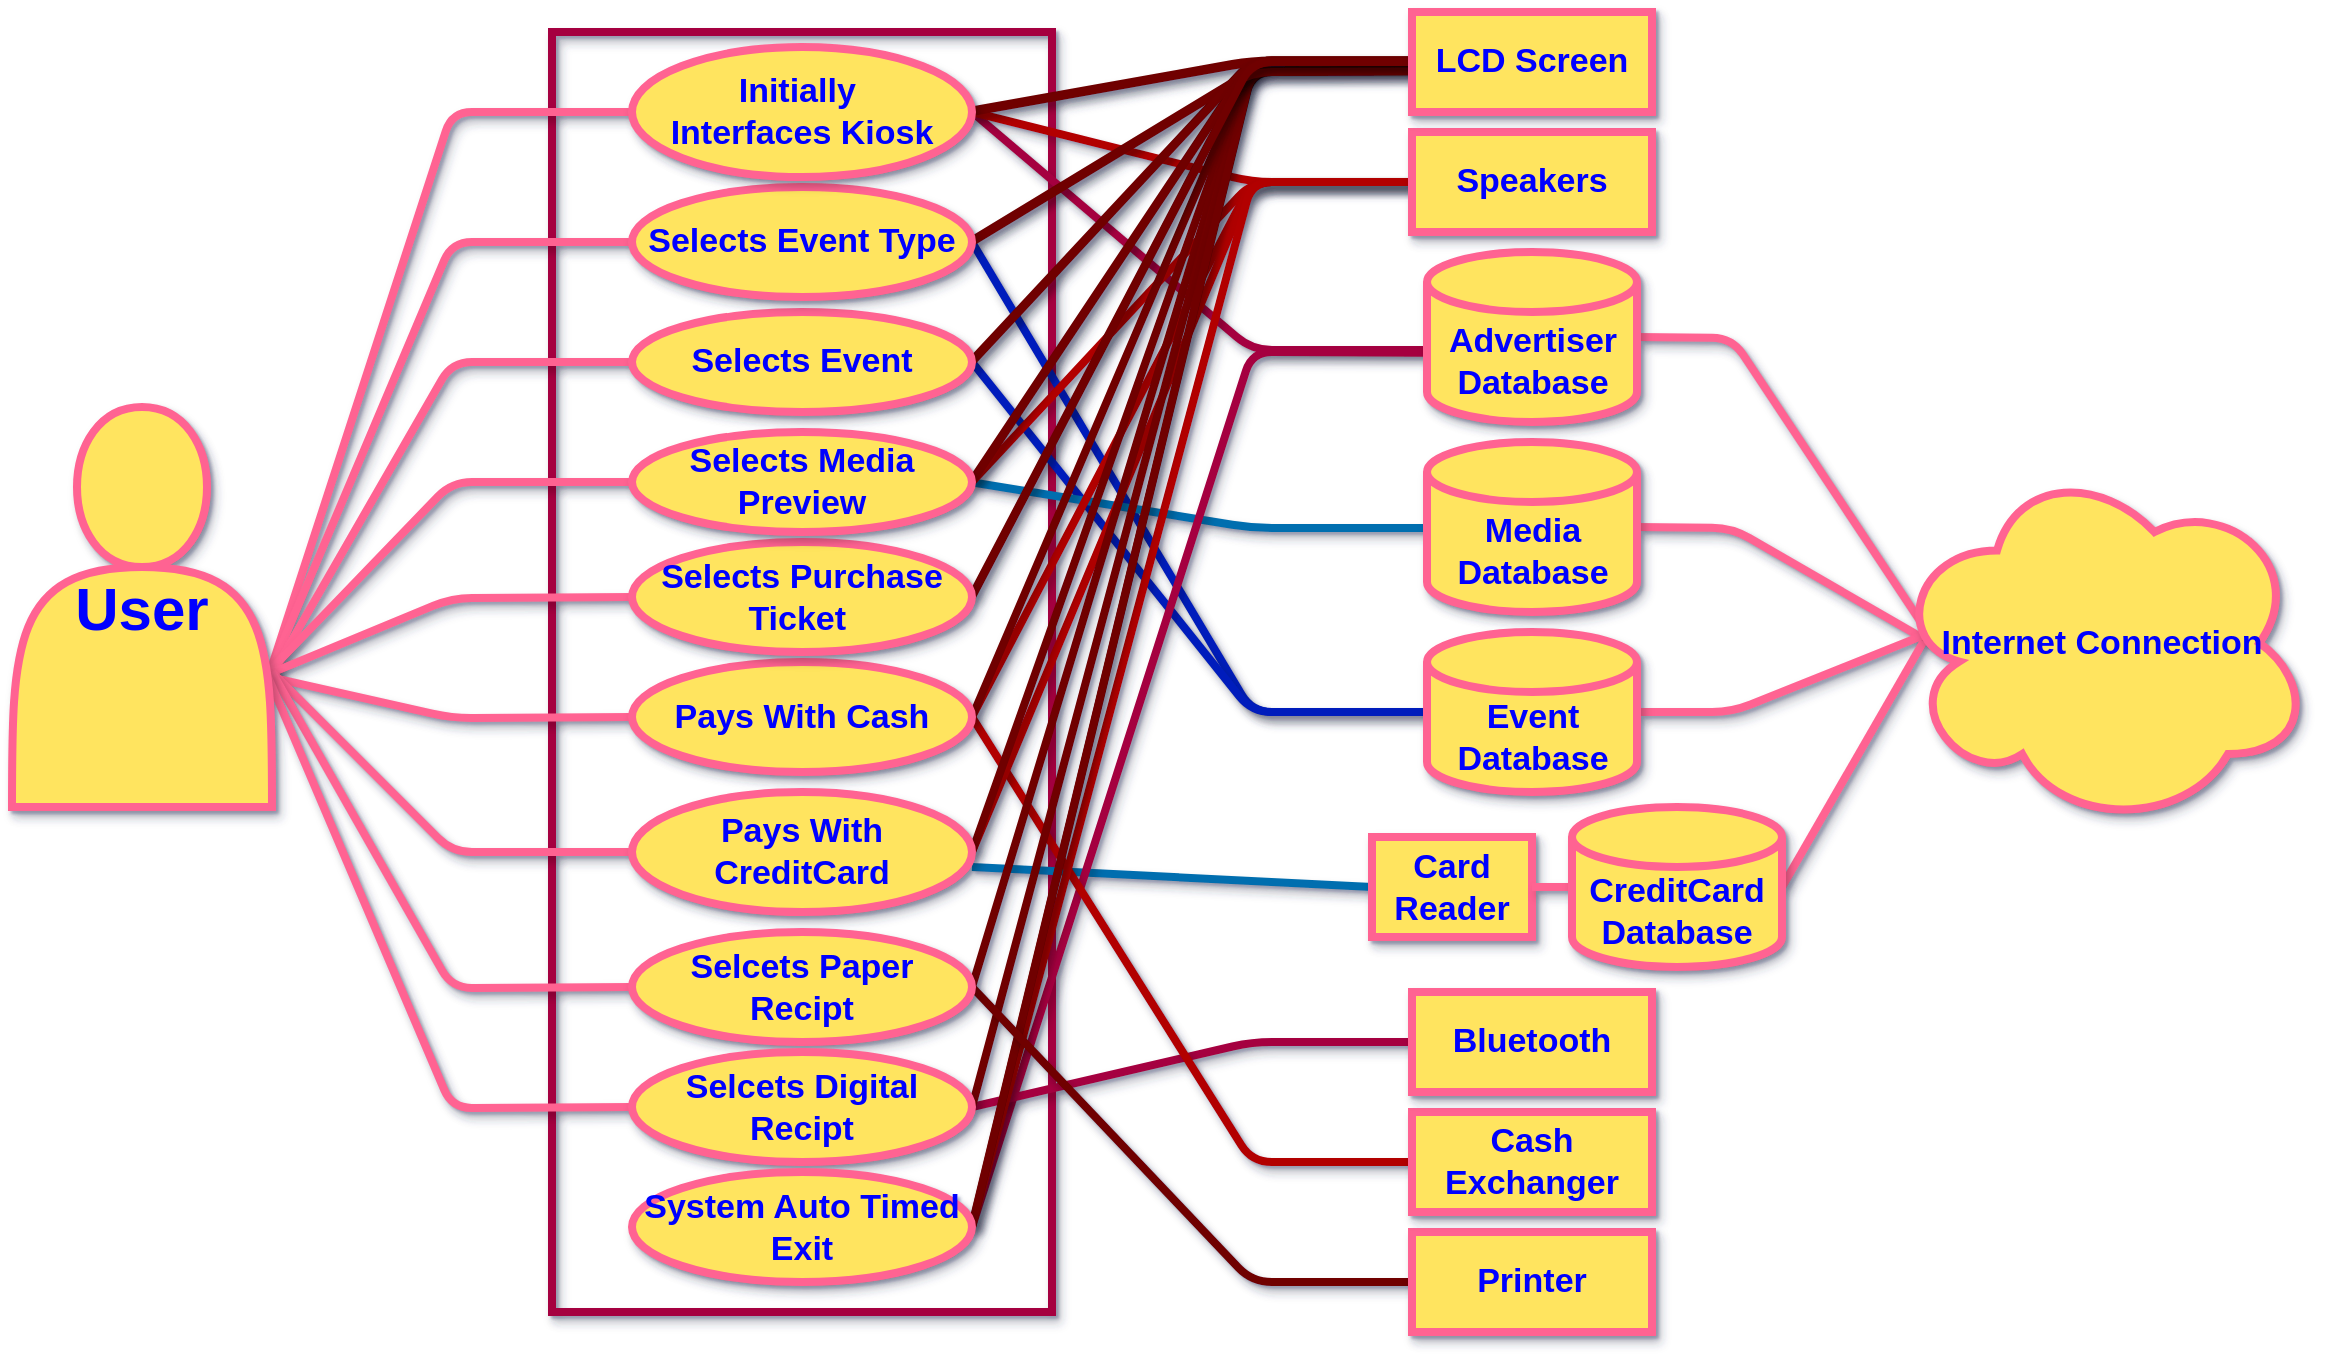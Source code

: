 <mxfile>
    <diagram id="D4QdQjUYp2uEHy3gX3T5" name="2.1">
        <mxGraphModel dx="2300" dy="1317" grid="0" gridSize="10" guides="1" tooltips="1" connect="1" arrows="1" fold="1" page="0" pageScale="1" pageWidth="850" pageHeight="1100" background="#ffffff" math="0" shadow="1">
            <root>
                <mxCell id="0"/>
                <mxCell id="1" parent="0"/>
                <mxCell id="ylemCj7u5r1lWfcAkgnr-129" value="" style="whiteSpace=wrap;strokeColor=#A50040;strokeWidth=4;perimeterSpacing=5;shadow=1;glass=1;html=1;labelBorderColor=none;labelBackgroundColor=none;align=center;fontSize=17;fontColor=#ffffff;fontStyle=1;fillColor=none;" parent="1" vertex="1">
                    <mxGeometry x="300" y="130" width="250" height="640" as="geometry"/>
                </mxCell>
                <mxCell id="ylemCj7u5r1lWfcAkgnr-130" value="" style="edgeStyle=none;endArrow=none;verticalAlign=bottom;strokeColor=#001DBC;strokeWidth=4;entryX=1;entryY=0.5;entryDx=0;entryDy=0;exitX=0;exitY=0.5;exitDx=0;exitDy=0;exitPerimeter=0;shadow=1;html=1;labelBorderColor=none;labelBackgroundColor=none;align=center;fontSize=17;fontColor=#0000FF;fontStyle=1;fillColor=#0050ef;" parent="1" source="ylemCj7u5r1lWfcAkgnr-188" target="ylemCj7u5r1lWfcAkgnr-181" edge="1">
                    <mxGeometry width="160" relative="1" as="geometry">
                        <mxPoint x="640" y="190" as="sourcePoint"/>
                        <mxPoint x="529.05" y="267.98" as="targetPoint"/>
                        <Array as="points">
                            <mxPoint x="730" y="470"/>
                            <mxPoint x="650" y="470"/>
                        </Array>
                    </mxGeometry>
                </mxCell>
                <mxCell id="ylemCj7u5r1lWfcAkgnr-131" value="" style="edgeStyle=none;endArrow=none;verticalAlign=bottom;strokeColor=#001DBC;strokeWidth=4;entryX=1;entryY=0.5;entryDx=0;entryDy=0;exitX=0;exitY=0.5;exitDx=0;exitDy=0;exitPerimeter=0;shadow=1;html=1;labelBorderColor=none;labelBackgroundColor=none;align=center;fontSize=17;fontColor=#0000FF;fontStyle=1;fillColor=#0050ef;" parent="1" source="ylemCj7u5r1lWfcAkgnr-188" target="ylemCj7u5r1lWfcAkgnr-180" edge="1">
                    <mxGeometry width="160" relative="1" as="geometry">
                        <mxPoint x="647.5" y="485" as="sourcePoint"/>
                        <mxPoint x="502.175" y="284.749" as="targetPoint"/>
                        <Array as="points">
                            <mxPoint x="730" y="470"/>
                            <mxPoint x="650" y="470"/>
                        </Array>
                    </mxGeometry>
                </mxCell>
                <mxCell id="ylemCj7u5r1lWfcAkgnr-132" value="" style="edgeStyle=none;endArrow=none;verticalAlign=bottom;strokeColor=#006EAF;strokeWidth=4;exitX=0;exitY=0.5;exitDx=0;exitDy=0;exitPerimeter=0;shadow=1;html=1;labelBorderColor=none;labelBackgroundColor=none;align=center;fontSize=17;fontColor=#0000FF;fontStyle=1;fillColor=#1ba1e2;" parent="1" source="ylemCj7u5r1lWfcAkgnr-189" edge="1">
                    <mxGeometry width="160" relative="1" as="geometry">
                        <mxPoint x="647.5" y="510" as="sourcePoint"/>
                        <mxPoint x="509" y="355" as="targetPoint"/>
                        <Array as="points">
                            <mxPoint x="770" y="378"/>
                            <mxPoint x="650" y="378"/>
                        </Array>
                    </mxGeometry>
                </mxCell>
                <mxCell id="ylemCj7u5r1lWfcAkgnr-133" value="" style="edgeStyle=none;endArrow=none;verticalAlign=bottom;strokeColor=#006EAF;strokeWidth=4;shadow=1;html=1;labelBorderColor=none;labelBackgroundColor=none;align=center;fontSize=17;fontColor=#0000FF;fontStyle=1;fillColor=#1ba1e2;entryX=0;entryY=0.5;entryDx=0;entryDy=0;" parent="1" target="ylemCj7u5r1lWfcAkgnr-193" edge="1">
                    <mxGeometry width="160" relative="1" as="geometry">
                        <mxPoint x="510" y="547.5" as="sourcePoint"/>
                        <mxPoint x="690" y="566" as="targetPoint"/>
                        <Array as="points"/>
                    </mxGeometry>
                </mxCell>
                <mxCell id="ylemCj7u5r1lWfcAkgnr-134" value="" style="edgeStyle=none;endArrow=none;verticalAlign=bottom;strokeColor=#A50040;strokeWidth=4;entryX=1;entryY=0.5;entryDx=0;entryDy=0;exitX=0.001;exitY=0.577;exitDx=0;exitDy=0;exitPerimeter=0;shadow=1;html=1;labelBorderColor=none;labelBackgroundColor=none;align=center;fontSize=17;fontColor=#0000FF;fontStyle=1;fillColor=#d80073;" parent="1" source="ylemCj7u5r1lWfcAkgnr-190" target="ylemCj7u5r1lWfcAkgnr-182" edge="1">
                    <mxGeometry width="160" relative="1" as="geometry">
                        <mxPoint x="730" y="290" as="sourcePoint"/>
                        <mxPoint x="530" y="202.5" as="targetPoint"/>
                        <Array as="points">
                            <mxPoint x="650" y="289"/>
                        </Array>
                    </mxGeometry>
                </mxCell>
                <mxCell id="ylemCj7u5r1lWfcAkgnr-135" value="" style="edgeStyle=none;endArrow=none;verticalAlign=bottom;strokeColor=#A50040;strokeWidth=4;entryX=1;entryY=0.5;entryDx=0;entryDy=0;exitX=-0.008;exitY=0.593;exitDx=0;exitDy=0;exitPerimeter=0;shadow=1;html=1;labelBorderColor=none;labelBackgroundColor=none;align=center;fontSize=17;fontColor=#0000FF;fontStyle=1;fillColor=#d80073;" parent="1" source="ylemCj7u5r1lWfcAkgnr-190" target="ylemCj7u5r1lWfcAkgnr-177" edge="1">
                    <mxGeometry width="160" relative="1" as="geometry">
                        <mxPoint x="730" y="290" as="sourcePoint"/>
                        <mxPoint x="530" y="560" as="targetPoint"/>
                        <Array as="points">
                            <mxPoint x="650" y="290"/>
                        </Array>
                    </mxGeometry>
                </mxCell>
                <mxCell id="ylemCj7u5r1lWfcAkgnr-136" value="" style="edgeStyle=none;endArrow=none;verticalAlign=bottom;strokeColor=#A50040;strokeWidth=4;entryX=0;entryY=0.5;entryDx=0;entryDy=0;exitX=1;exitY=0.5;exitDx=0;exitDy=0;shadow=1;html=1;labelBorderColor=none;labelBackgroundColor=none;align=center;fontSize=17;fontColor=#0000FF;fontStyle=1;fillColor=#d80073;" parent="1" source="ylemCj7u5r1lWfcAkgnr-176" target="ylemCj7u5r1lWfcAkgnr-187" edge="1">
                    <mxGeometry width="160" relative="1" as="geometry">
                        <mxPoint x="520" y="617.5" as="sourcePoint"/>
                        <mxPoint x="730" y="775" as="targetPoint"/>
                        <Array as="points">
                            <mxPoint x="650" y="635"/>
                        </Array>
                    </mxGeometry>
                </mxCell>
                <mxCell id="ylemCj7u5r1lWfcAkgnr-137" value="" style="edgeStyle=none;endArrow=none;verticalAlign=bottom;strokeColor=#B20000;strokeWidth=4;entryX=0;entryY=0.5;entryDx=0;entryDy=0;exitX=1;exitY=0.5;exitDx=0;exitDy=0;shadow=1;html=1;labelBorderColor=none;labelBackgroundColor=none;align=center;fontSize=17;fontColor=#0000FF;fontStyle=1;fillColor=#e51400;" parent="1" source="ylemCj7u5r1lWfcAkgnr-173" target="ylemCj7u5r1lWfcAkgnr-186" edge="1">
                    <mxGeometry width="160" relative="1" as="geometry">
                        <mxPoint x="510" y="470" as="sourcePoint"/>
                        <mxPoint x="846.99" y="502.99" as="targetPoint"/>
                        <Array as="points">
                            <mxPoint x="650" y="695"/>
                        </Array>
                    </mxGeometry>
                </mxCell>
                <mxCell id="ylemCj7u5r1lWfcAkgnr-138" value="" style="edgeStyle=none;endArrow=none;verticalAlign=bottom;strokeColor=#B20000;strokeWidth=4;entryX=1;entryY=0.5;entryDx=0;entryDy=0;exitX=0;exitY=0.5;exitDx=0;exitDy=0;shadow=1;html=1;labelBorderColor=none;labelBackgroundColor=none;align=center;fontSize=17;fontColor=#0000FF;fontStyle=1;fillColor=#e51400;" parent="1" source="ylemCj7u5r1lWfcAkgnr-191" target="ylemCj7u5r1lWfcAkgnr-182" edge="1">
                    <mxGeometry width="160" relative="1" as="geometry">
                        <mxPoint x="640" y="190" as="sourcePoint"/>
                        <mxPoint x="521.07" y="176.05" as="targetPoint"/>
                        <Array as="points">
                            <mxPoint x="650" y="205"/>
                        </Array>
                    </mxGeometry>
                </mxCell>
                <mxCell id="ylemCj7u5r1lWfcAkgnr-139" value="" style="edgeStyle=none;endArrow=none;verticalAlign=bottom;strokeColor=#B20000;strokeWidth=4;exitX=0;exitY=0.5;exitDx=0;exitDy=0;entryX=1;entryY=0.5;entryDx=0;entryDy=0;shadow=1;html=1;labelBorderColor=none;labelBackgroundColor=none;align=center;fontSize=17;fontColor=#0000FF;fontStyle=1;fillColor=#e51400;" parent="1" source="ylemCj7u5r1lWfcAkgnr-191" target="ylemCj7u5r1lWfcAkgnr-179" edge="1">
                    <mxGeometry width="160" relative="1" as="geometry">
                        <mxPoint x="640" y="185" as="sourcePoint"/>
                        <mxPoint x="523" y="400" as="targetPoint"/>
                        <Array as="points">
                            <mxPoint x="650" y="205"/>
                        </Array>
                    </mxGeometry>
                </mxCell>
                <mxCell id="ylemCj7u5r1lWfcAkgnr-140" value="" style="edgeStyle=none;endArrow=none;verticalAlign=bottom;strokeColor=#B20000;strokeWidth=4;exitX=0;exitY=0.5;exitDx=0;exitDy=0;entryX=1;entryY=0.5;entryDx=0;entryDy=0;shadow=1;html=1;labelBorderColor=none;labelBackgroundColor=none;align=center;fontSize=17;fontColor=#0000FF;fontStyle=1;fillColor=#e51400;" parent="1" source="ylemCj7u5r1lWfcAkgnr-191" target="ylemCj7u5r1lWfcAkgnr-173" edge="1">
                    <mxGeometry width="160" relative="1" as="geometry">
                        <mxPoint x="730" y="165" as="sourcePoint"/>
                        <mxPoint x="520" y="482.5" as="targetPoint"/>
                        <Array as="points">
                            <mxPoint x="650" y="205"/>
                        </Array>
                    </mxGeometry>
                </mxCell>
                <mxCell id="ylemCj7u5r1lWfcAkgnr-141" value="" style="edgeStyle=none;endArrow=none;verticalAlign=bottom;strokeColor=#B20000;strokeWidth=4;entryX=1;entryY=0.5;entryDx=0;entryDy=0;exitX=0;exitY=0.5;exitDx=0;exitDy=0;shadow=1;html=1;labelBorderColor=none;labelBackgroundColor=none;align=center;fontSize=17;fontColor=#0000FF;fontStyle=1;fillColor=#e51400;" parent="1" source="ylemCj7u5r1lWfcAkgnr-191" target="ylemCj7u5r1lWfcAkgnr-174" edge="1">
                    <mxGeometry width="160" relative="1" as="geometry">
                        <mxPoint x="730" y="165" as="sourcePoint"/>
                        <mxPoint x="520" y="550" as="targetPoint"/>
                        <Array as="points">
                            <mxPoint x="650" y="205"/>
                        </Array>
                    </mxGeometry>
                </mxCell>
                <mxCell id="ylemCj7u5r1lWfcAkgnr-142" value="" style="edgeStyle=none;endArrow=none;verticalAlign=bottom;strokeColor=#B20000;strokeWidth=4;entryX=1;entryY=0.5;entryDx=0;entryDy=0;exitX=0;exitY=0.5;exitDx=0;exitDy=0;shadow=1;html=1;labelBorderColor=none;labelBackgroundColor=none;align=center;fontSize=17;fontColor=#0000FF;fontStyle=1;fillColor=#e51400;" parent="1" source="ylemCj7u5r1lWfcAkgnr-191" target="ylemCj7u5r1lWfcAkgnr-177" edge="1">
                    <mxGeometry width="160" relative="1" as="geometry">
                        <mxPoint x="730" y="225" as="sourcePoint"/>
                        <mxPoint x="520" y="550" as="targetPoint"/>
                        <Array as="points">
                            <mxPoint x="650" y="205"/>
                        </Array>
                    </mxGeometry>
                </mxCell>
                <mxCell id="ylemCj7u5r1lWfcAkgnr-143" value="" style="edgeStyle=none;endArrow=none;verticalAlign=bottom;strokeColor=#6F0000;strokeWidth=4;exitX=1;exitY=0.5;exitDx=0;exitDy=0;entryX=0.003;entryY=0.59;entryDx=0;entryDy=0;entryPerimeter=0;shadow=1;html=1;labelBorderColor=none;labelBackgroundColor=none;align=center;fontSize=17;fontColor=#0000FF;fontStyle=1;fillColor=#a20025;" parent="1" source="ylemCj7u5r1lWfcAkgnr-177" target="ylemCj7u5r1lWfcAkgnr-192" edge="1">
                    <mxGeometry width="160" relative="1" as="geometry">
                        <mxPoint x="520" y="677.5" as="sourcePoint"/>
                        <mxPoint x="720" y="160" as="targetPoint"/>
                        <Array as="points">
                            <mxPoint x="650" y="150"/>
                        </Array>
                    </mxGeometry>
                </mxCell>
                <mxCell id="ylemCj7u5r1lWfcAkgnr-144" value="" style="edgeStyle=none;endArrow=none;verticalAlign=bottom;strokeColor=#6F0000;strokeWidth=4;entryX=1;entryY=0.5;entryDx=0;entryDy=0;exitX=0;exitY=0.5;exitDx=0;exitDy=0;shadow=1;html=1;labelBorderColor=none;labelBackgroundColor=none;align=center;fontSize=17;fontColor=#0000FF;fontStyle=1;fillColor=#a20025;" parent="1" source="ylemCj7u5r1lWfcAkgnr-192" target="ylemCj7u5r1lWfcAkgnr-173" edge="1">
                    <mxGeometry width="160" relative="1" as="geometry">
                        <mxPoint x="720" y="150" as="sourcePoint"/>
                        <mxPoint x="508.44" y="406" as="targetPoint"/>
                        <Array as="points">
                            <mxPoint x="650" y="145"/>
                        </Array>
                    </mxGeometry>
                </mxCell>
                <mxCell id="ylemCj7u5r1lWfcAkgnr-145" value="" style="edgeStyle=none;endArrow=none;verticalAlign=bottom;strokeColor=#6F0000;strokeWidth=4;entryX=1;entryY=0.5;entryDx=0;entryDy=0;exitX=0;exitY=0.5;exitDx=0;exitDy=0;shadow=1;html=1;labelBorderColor=none;labelBackgroundColor=none;align=center;fontSize=17;fontColor=#0000FF;fontStyle=1;fillColor=#a20025;" parent="1" source="ylemCj7u5r1lWfcAkgnr-192" target="ylemCj7u5r1lWfcAkgnr-174" edge="1">
                    <mxGeometry width="160" relative="1" as="geometry">
                        <mxPoint x="720" y="155" as="sourcePoint"/>
                        <mxPoint x="518.44" y="416" as="targetPoint"/>
                        <Array as="points">
                            <mxPoint x="650" y="145"/>
                        </Array>
                    </mxGeometry>
                </mxCell>
                <mxCell id="ylemCj7u5r1lWfcAkgnr-146" value="" style="edgeStyle=none;endArrow=none;verticalAlign=bottom;strokeColor=#6F0000;strokeWidth=4;exitX=1;exitY=0.5;exitDx=0;exitDy=0;entryX=0;entryY=0.5;entryDx=0;entryDy=0;shadow=1;html=1;labelBorderColor=none;labelBackgroundColor=none;align=center;fontSize=17;fontColor=#0000FF;fontStyle=1;fillColor=#a20025;" parent="1" source="ylemCj7u5r1lWfcAkgnr-175" target="ylemCj7u5r1lWfcAkgnr-192" edge="1">
                    <mxGeometry width="160" relative="1" as="geometry">
                        <mxPoint x="520" y="677.5" as="sourcePoint"/>
                        <mxPoint x="720" y="150" as="targetPoint"/>
                        <Array as="points">
                            <mxPoint x="650" y="145"/>
                        </Array>
                    </mxGeometry>
                </mxCell>
                <mxCell id="ylemCj7u5r1lWfcAkgnr-147" value="" style="edgeStyle=none;endArrow=none;verticalAlign=bottom;strokeColor=#6F0000;strokeWidth=4;exitX=1;exitY=0.5;exitDx=0;exitDy=0;entryX=0;entryY=0.5;entryDx=0;entryDy=0;shadow=1;html=1;labelBorderColor=none;labelBackgroundColor=none;align=center;fontSize=17;fontColor=#0000FF;fontStyle=1;fillColor=#a20025;" parent="1" source="ylemCj7u5r1lWfcAkgnr-176" target="ylemCj7u5r1lWfcAkgnr-192" edge="1">
                    <mxGeometry width="160" relative="1" as="geometry">
                        <mxPoint x="520" y="677.5" as="sourcePoint"/>
                        <mxPoint x="720" y="150" as="targetPoint"/>
                        <Array as="points">
                            <mxPoint x="650" y="145"/>
                        </Array>
                    </mxGeometry>
                </mxCell>
                <mxCell id="ylemCj7u5r1lWfcAkgnr-148" value="" style="edgeStyle=none;endArrow=none;verticalAlign=bottom;strokeColor=#6F0000;strokeWidth=4;exitX=1;exitY=0.5;exitDx=0;exitDy=0;entryX=0.003;entryY=0.59;entryDx=0;entryDy=0;entryPerimeter=0;shadow=1;html=1;labelBorderColor=none;labelBackgroundColor=none;align=center;fontSize=17;fontColor=#0000FF;fontStyle=1;fillColor=#a20025;" parent="1" edge="1">
                    <mxGeometry width="160" relative="1" as="geometry">
                        <mxPoint x="510.0" y="726.75" as="sourcePoint"/>
                        <mxPoint x="730.36" y="148.75" as="targetPoint"/>
                        <Array as="points">
                            <mxPoint x="650" y="149.25"/>
                        </Array>
                    </mxGeometry>
                </mxCell>
                <mxCell id="ylemCj7u5r1lWfcAkgnr-149" value="" style="edgeStyle=none;endArrow=none;verticalAlign=bottom;strokeColor=#6F0000;strokeWidth=4;entryX=1;entryY=0.5;entryDx=0;entryDy=0;exitX=0;exitY=0.5;exitDx=0;exitDy=0;shadow=1;html=1;labelBorderColor=none;labelBackgroundColor=none;align=center;fontSize=17;fontColor=#0000FF;fontStyle=1;fillColor=#a20025;" parent="1" edge="1">
                    <mxGeometry width="160" relative="1" as="geometry">
                        <mxPoint x="730" y="144.25" as="sourcePoint"/>
                        <mxPoint x="510.0" y="169.25" as="targetPoint"/>
                        <Array as="points">
                            <mxPoint x="650" y="144.25"/>
                        </Array>
                    </mxGeometry>
                </mxCell>
                <mxCell id="ylemCj7u5r1lWfcAkgnr-150" value="" style="edgeStyle=none;endArrow=none;verticalAlign=bottom;strokeColor=#6F0000;strokeWidth=4;entryX=1;entryY=0.5;entryDx=0;entryDy=0;exitX=0.001;exitY=0.594;exitDx=0;exitDy=0;exitPerimeter=0;shadow=1;html=1;labelBorderColor=none;labelBackgroundColor=none;align=center;fontSize=17;fontColor=#0000FF;fontStyle=1;fillColor=#a20025;" parent="1" edge="1">
                    <mxGeometry width="160" relative="1" as="geometry">
                        <mxPoint x="730.12" y="148.95" as="sourcePoint"/>
                        <mxPoint x="510.0" y="234.25" as="targetPoint"/>
                        <Array as="points">
                            <mxPoint x="650" y="149.25"/>
                        </Array>
                    </mxGeometry>
                </mxCell>
                <mxCell id="ylemCj7u5r1lWfcAkgnr-151" value="" style="edgeStyle=none;endArrow=none;verticalAlign=bottom;strokeColor=#6F0000;strokeWidth=4;entryX=1;entryY=0.5;entryDx=0;entryDy=0;exitX=0;exitY=0.5;exitDx=0;exitDy=0;shadow=1;html=1;labelBorderColor=none;labelBackgroundColor=none;align=center;fontSize=17;fontColor=#0000FF;fontStyle=1;fillColor=#a20025;" parent="1" edge="1">
                    <mxGeometry width="160" relative="1" as="geometry">
                        <mxPoint x="730" y="144.25" as="sourcePoint"/>
                        <mxPoint x="510.0" y="294.25" as="targetPoint"/>
                        <Array as="points">
                            <mxPoint x="650" y="144.25"/>
                        </Array>
                    </mxGeometry>
                </mxCell>
                <mxCell id="ylemCj7u5r1lWfcAkgnr-152" value="" style="edgeStyle=none;endArrow=none;verticalAlign=bottom;strokeColor=#6F0000;strokeWidth=4;entryX=1;entryY=0.5;entryDx=0;entryDy=0;exitX=0;exitY=0.5;exitDx=0;exitDy=0;shadow=1;html=1;labelBorderColor=none;labelBackgroundColor=none;align=center;fontSize=17;fontColor=#0000FF;fontStyle=1;fillColor=#a20025;" parent="1" edge="1">
                    <mxGeometry width="160" relative="1" as="geometry">
                        <mxPoint x="730" y="144.25" as="sourcePoint"/>
                        <mxPoint x="510.0" y="354.25" as="targetPoint"/>
                        <Array as="points">
                            <mxPoint x="650" y="144.25"/>
                        </Array>
                    </mxGeometry>
                </mxCell>
                <mxCell id="ylemCj7u5r1lWfcAkgnr-153" value="" style="edgeStyle=none;endArrow=none;verticalAlign=bottom;strokeColor=#6F0000;strokeWidth=4;entryX=1;entryY=0.5;entryDx=0;entryDy=0;exitX=0;exitY=0.5;exitDx=0;exitDy=0;shadow=1;html=1;labelBorderColor=none;labelBackgroundColor=none;align=center;fontSize=17;fontColor=#0000FF;fontStyle=1;fillColor=#a20025;" parent="1" edge="1">
                    <mxGeometry width="160" relative="1" as="geometry">
                        <mxPoint x="730" y="144.25" as="sourcePoint"/>
                        <mxPoint x="510.0" y="411.75" as="targetPoint"/>
                        <Array as="points">
                            <mxPoint x="650" y="144.25"/>
                        </Array>
                    </mxGeometry>
                </mxCell>
                <mxCell id="ylemCj7u5r1lWfcAkgnr-154" value="" style="edgeStyle=none;endArrow=none;verticalAlign=bottom;strokeColor=#6F0000;strokeWidth=4;entryX=0;entryY=0.5;entryDx=0;entryDy=0;exitX=1;exitY=0.5;exitDx=0;exitDy=0;shadow=1;html=1;labelBorderColor=none;labelBackgroundColor=none;align=center;fontSize=17;fontColor=#0000FF;fontStyle=1;fillColor=#a20025;" parent="1" source="ylemCj7u5r1lWfcAkgnr-175" target="ylemCj7u5r1lWfcAkgnr-185" edge="1">
                    <mxGeometry width="160" relative="1" as="geometry">
                        <mxPoint x="520" y="550" as="sourcePoint"/>
                        <mxPoint x="737.5" y="580" as="targetPoint"/>
                        <Array as="points">
                            <mxPoint x="650" y="755"/>
                        </Array>
                    </mxGeometry>
                </mxCell>
                <mxCell id="ylemCj7u5r1lWfcAkgnr-155" value="" style="edgeStyle=none;endArrow=none;verticalAlign=bottom;strokeColor=#FF6392;strokeWidth=4;entryX=0;entryY=0.5;entryDx=0;entryDy=0;exitX=0.99;exitY=0.667;exitDx=0;exitDy=0;exitPerimeter=0;shadow=1;html=1;labelBorderColor=none;labelBackgroundColor=none;align=center;fontColor=#0000FF;" parent="1" source="ylemCj7u5r1lWfcAkgnr-183" target="ylemCj7u5r1lWfcAkgnr-182" edge="1">
                    <mxGeometry width="160" relative="1" as="geometry">
                        <mxPoint x="160" y="280" as="sourcePoint"/>
                        <mxPoint x="320" y="280" as="targetPoint"/>
                        <Array as="points">
                            <mxPoint x="250" y="170"/>
                        </Array>
                    </mxGeometry>
                </mxCell>
                <mxCell id="ylemCj7u5r1lWfcAkgnr-156" value="" style="edgeStyle=none;endArrow=none;verticalAlign=bottom;strokeColor=#6F0000;strokeWidth=4;entryX=1;entryY=0.5;entryDx=0;entryDy=0;exitX=0;exitY=0.5;exitDx=0;exitDy=0;shadow=1;html=1;labelBorderColor=none;labelBackgroundColor=none;align=center;fontSize=17;fontColor=#0000FF;fontStyle=1;fillColor=#a20025;" parent="1" source="ylemCj7u5r1lWfcAkgnr-192" target="ylemCj7u5r1lWfcAkgnr-182" edge="1">
                    <mxGeometry width="160" relative="1" as="geometry">
                        <mxPoint x="720" y="150" as="sourcePoint"/>
                        <mxPoint x="340" y="202.5" as="targetPoint"/>
                        <Array as="points">
                            <mxPoint x="650" y="145"/>
                        </Array>
                    </mxGeometry>
                </mxCell>
                <mxCell id="ylemCj7u5r1lWfcAkgnr-157" value="" style="edgeStyle=none;endArrow=none;verticalAlign=bottom;strokeColor=#FF6392;strokeWidth=4;entryX=0;entryY=0.5;entryDx=0;entryDy=0;exitX=0.99;exitY=0.667;exitDx=0;exitDy=0;exitPerimeter=0;shadow=1;html=1;labelBorderColor=none;labelBackgroundColor=none;align=center;fontColor=#0000FF;" parent="1" source="ylemCj7u5r1lWfcAkgnr-183" target="ylemCj7u5r1lWfcAkgnr-181" edge="1">
                    <mxGeometry width="160" relative="1" as="geometry">
                        <mxPoint x="145" y="233" as="sourcePoint"/>
                        <mxPoint x="340" y="182.5" as="targetPoint"/>
                        <Array as="points">
                            <mxPoint x="250" y="235"/>
                        </Array>
                    </mxGeometry>
                </mxCell>
                <mxCell id="ylemCj7u5r1lWfcAkgnr-158" value="" style="edgeStyle=none;endArrow=none;verticalAlign=bottom;strokeColor=#6F0000;strokeWidth=4;entryX=1;entryY=0.5;entryDx=0;entryDy=0;exitX=0.001;exitY=0.594;exitDx=0;exitDy=0;exitPerimeter=0;shadow=1;html=1;labelBorderColor=none;labelBackgroundColor=none;align=center;fontSize=17;fontColor=#0000FF;fontStyle=1;fillColor=#a20025;" parent="1" source="ylemCj7u5r1lWfcAkgnr-192" target="ylemCj7u5r1lWfcAkgnr-181" edge="1">
                    <mxGeometry width="160" relative="1" as="geometry">
                        <mxPoint x="720" y="155" as="sourcePoint"/>
                        <mxPoint x="500" y="230" as="targetPoint"/>
                        <Array as="points">
                            <mxPoint x="650" y="150"/>
                        </Array>
                    </mxGeometry>
                </mxCell>
                <mxCell id="ylemCj7u5r1lWfcAkgnr-159" value="" style="edgeStyle=none;endArrow=none;verticalAlign=bottom;strokeColor=#FF6392;strokeWidth=4;entryX=0.1;entryY=0.497;entryDx=0;entryDy=0;entryPerimeter=0;shadow=1;html=1;labelBorderColor=none;labelBackgroundColor=none;align=center;fontSize=17;fontColor=#0000FF;fontStyle=1;exitX=1;exitY=0.5;exitDx=0;exitDy=0;exitPerimeter=0;" parent="1" source="ylemCj7u5r1lWfcAkgnr-190" target="ylemCj7u5r1lWfcAkgnr-184" edge="1">
                    <mxGeometry width="160" relative="1" as="geometry">
                        <mxPoint x="943" y="300" as="sourcePoint"/>
                        <mxPoint x="702.175" y="284.749" as="targetPoint"/>
                        <Array as="points">
                            <mxPoint x="890" y="283"/>
                        </Array>
                    </mxGeometry>
                </mxCell>
                <mxCell id="ylemCj7u5r1lWfcAkgnr-160" value="" style="edgeStyle=none;endArrow=none;verticalAlign=bottom;strokeColor=#FF6392;strokeWidth=4;entryX=0.081;entryY=0.492;entryDx=0;entryDy=0;entryPerimeter=0;shadow=1;html=1;labelBorderColor=none;labelBackgroundColor=none;align=center;fontSize=17;fontColor=#0000FF;fontStyle=1;exitX=1;exitY=0.5;exitDx=0;exitDy=0;exitPerimeter=0;" parent="1" source="ylemCj7u5r1lWfcAkgnr-189" target="ylemCj7u5r1lWfcAkgnr-184" edge="1">
                    <mxGeometry width="160" relative="1" as="geometry">
                        <mxPoint x="943" y="390" as="sourcePoint"/>
                        <mxPoint x="1043" y="372.01" as="targetPoint"/>
                        <Array as="points">
                            <mxPoint x="890" y="378"/>
                        </Array>
                    </mxGeometry>
                </mxCell>
                <mxCell id="ylemCj7u5r1lWfcAkgnr-161" value="" style="edgeStyle=none;endArrow=none;verticalAlign=bottom;strokeColor=#FF6392;strokeWidth=4;exitX=1;exitY=0.5;exitDx=0;exitDy=0;exitPerimeter=0;entryX=0.075;entryY=0.479;entryDx=0;entryDy=0;entryPerimeter=0;shadow=1;html=1;labelBorderColor=none;labelBackgroundColor=none;align=center;fontSize=17;fontColor=#0000FF;fontStyle=1" parent="1" source="ylemCj7u5r1lWfcAkgnr-188" target="ylemCj7u5r1lWfcAkgnr-184" edge="1">
                    <mxGeometry width="160" relative="1" as="geometry">
                        <mxPoint x="962.5" y="318.75" as="sourcePoint"/>
                        <mxPoint x="1053" y="382.01" as="targetPoint"/>
                        <Array as="points">
                            <mxPoint x="890" y="470"/>
                        </Array>
                    </mxGeometry>
                </mxCell>
                <mxCell id="ylemCj7u5r1lWfcAkgnr-162" value="" style="edgeStyle=none;endArrow=none;verticalAlign=bottom;strokeColor=#FF6392;strokeWidth=4;exitX=1;exitY=0.5;exitDx=0;exitDy=0;exitPerimeter=0;shadow=1;html=1;labelBorderColor=none;labelBackgroundColor=none;align=center;fontSize=17;fontColor=#0000FF;fontStyle=1;entryX=0.075;entryY=0.496;entryDx=0;entryDy=0;entryPerimeter=0;" parent="1" source="ylemCj7u5r1lWfcAkgnr-195" target="ylemCj7u5r1lWfcAkgnr-184" edge="1">
                    <mxGeometry width="160" relative="1" as="geometry">
                        <mxPoint x="972.5" y="328.75" as="sourcePoint"/>
                        <mxPoint x="970" y="450" as="targetPoint"/>
                        <Array as="points"/>
                    </mxGeometry>
                </mxCell>
                <mxCell id="ylemCj7u5r1lWfcAkgnr-163" value="" style="edgeStyle=none;endArrow=none;verticalAlign=bottom;strokeColor=#FF6392;strokeWidth=4;entryX=0;entryY=0.5;entryDx=0;entryDy=0;exitX=0.988;exitY=0.683;exitDx=0;exitDy=0;exitPerimeter=0;shadow=1;html=1;labelBorderColor=none;labelBackgroundColor=none;align=center;fontColor=#0000FF;" parent="1" source="ylemCj7u5r1lWfcAkgnr-183" target="ylemCj7u5r1lWfcAkgnr-180" edge="1">
                    <mxGeometry width="160" relative="1" as="geometry">
                        <mxPoint x="140" y="420" as="sourcePoint"/>
                        <mxPoint x="348.93" y="246.98" as="targetPoint"/>
                        <Array as="points">
                            <mxPoint x="250" y="295"/>
                        </Array>
                    </mxGeometry>
                </mxCell>
                <mxCell id="ylemCj7u5r1lWfcAkgnr-164" value="" style="edgeStyle=none;endArrow=none;verticalAlign=bottom;strokeColor=#6F0000;strokeWidth=4;entryX=1;entryY=0.5;entryDx=0;entryDy=0;exitX=0;exitY=0.5;exitDx=0;exitDy=0;shadow=1;html=1;labelBorderColor=none;labelBackgroundColor=none;align=center;fontSize=17;fontColor=#0000FF;fontStyle=1;fillColor=#a20025;" parent="1" source="ylemCj7u5r1lWfcAkgnr-192" target="ylemCj7u5r1lWfcAkgnr-180" edge="1">
                    <mxGeometry width="160" relative="1" as="geometry">
                        <mxPoint x="720" y="153" as="sourcePoint"/>
                        <mxPoint x="512.175" y="294.749" as="targetPoint"/>
                        <Array as="points">
                            <mxPoint x="650" y="145"/>
                        </Array>
                    </mxGeometry>
                </mxCell>
                <mxCell id="ylemCj7u5r1lWfcAkgnr-165" value="" style="edgeStyle=none;endArrow=none;verticalAlign=bottom;strokeColor=#FF6392;strokeWidth=4;entryX=0;entryY=0.5;entryDx=0;entryDy=0;exitX=0.979;exitY=0.668;exitDx=0;exitDy=0;exitPerimeter=0;shadow=1;html=1;labelBorderColor=none;labelBackgroundColor=none;align=center;fontColor=#0000FF;" parent="1" source="ylemCj7u5r1lWfcAkgnr-183" target="ylemCj7u5r1lWfcAkgnr-179" edge="1">
                    <mxGeometry width="160" relative="1" as="geometry">
                        <mxPoint x="140" y="420" as="sourcePoint"/>
                        <mxPoint x="340" y="337.5" as="targetPoint"/>
                        <Array as="points">
                            <mxPoint x="250" y="355"/>
                        </Array>
                    </mxGeometry>
                </mxCell>
                <mxCell id="ylemCj7u5r1lWfcAkgnr-166" value="" style="edgeStyle=none;endArrow=none;verticalAlign=bottom;strokeColor=#6F0000;strokeWidth=4;entryX=1;entryY=0.5;entryDx=0;entryDy=0;exitX=0;exitY=0.5;exitDx=0;exitDy=0;shadow=1;html=1;labelBorderColor=none;labelBackgroundColor=none;align=center;fontSize=17;fontColor=#0000FF;fontStyle=1;fillColor=#a20025;" parent="1" source="ylemCj7u5r1lWfcAkgnr-192" target="ylemCj7u5r1lWfcAkgnr-179" edge="1">
                    <mxGeometry width="160" relative="1" as="geometry">
                        <mxPoint x="720" y="150" as="sourcePoint"/>
                        <mxPoint x="529.05" y="425.975" as="targetPoint"/>
                        <Array as="points">
                            <mxPoint x="650" y="145"/>
                        </Array>
                    </mxGeometry>
                </mxCell>
                <mxCell id="ylemCj7u5r1lWfcAkgnr-167" value="" style="edgeStyle=none;endArrow=none;verticalAlign=bottom;strokeColor=#6F0000;strokeWidth=4;entryX=1;entryY=0.5;entryDx=0;entryDy=0;exitX=0;exitY=0.5;exitDx=0;exitDy=0;shadow=1;html=1;labelBorderColor=none;labelBackgroundColor=none;align=center;fontSize=17;fontColor=#0000FF;fontStyle=1;fillColor=#a20025;" parent="1" source="ylemCj7u5r1lWfcAkgnr-192" target="ylemCj7u5r1lWfcAkgnr-178" edge="1">
                    <mxGeometry width="160" relative="1" as="geometry">
                        <mxPoint x="720" y="155" as="sourcePoint"/>
                        <mxPoint x="529.05" y="425.975" as="targetPoint"/>
                        <Array as="points">
                            <mxPoint x="650" y="145"/>
                        </Array>
                    </mxGeometry>
                </mxCell>
                <mxCell id="ylemCj7u5r1lWfcAkgnr-168" value="" style="edgeStyle=none;endArrow=none;verticalAlign=bottom;strokeColor=#FF6392;strokeWidth=4;entryX=0;entryY=0.5;entryDx=0;entryDy=0;exitX=0.99;exitY=0.667;exitDx=0;exitDy=0;exitPerimeter=0;shadow=1;html=1;labelBorderColor=none;labelBackgroundColor=none;align=center;fontColor=#0000FF;" parent="1" source="ylemCj7u5r1lWfcAkgnr-183" target="ylemCj7u5r1lWfcAkgnr-178" edge="1">
                    <mxGeometry width="160" relative="1" as="geometry">
                        <mxPoint x="140" y="413" as="sourcePoint"/>
                        <mxPoint x="345.385" y="405.054" as="targetPoint"/>
                        <Array as="points">
                            <mxPoint x="250" y="413"/>
                        </Array>
                    </mxGeometry>
                </mxCell>
                <mxCell id="ylemCj7u5r1lWfcAkgnr-169" value="" style="edgeStyle=none;endArrow=none;verticalAlign=bottom;strokeColor=#FF6392;strokeWidth=4;entryX=0;entryY=0.5;entryDx=0;entryDy=0;exitX=0.984;exitY=0.674;exitDx=0;exitDy=0;exitPerimeter=0;shadow=1;html=1;labelBorderColor=none;labelBackgroundColor=none;align=center;fontColor=#0000FF;" parent="1" source="ylemCj7u5r1lWfcAkgnr-183" target="ylemCj7u5r1lWfcAkgnr-173" edge="1">
                    <mxGeometry width="160" relative="1" as="geometry">
                        <mxPoint x="140" y="420" as="sourcePoint"/>
                        <mxPoint x="340" y="497.5" as="targetPoint"/>
                        <Array as="points">
                            <mxPoint x="250" y="473"/>
                        </Array>
                    </mxGeometry>
                </mxCell>
                <mxCell id="ylemCj7u5r1lWfcAkgnr-170" value="" style="edgeStyle=none;endArrow=none;verticalAlign=bottom;strokeColor=#FF6392;strokeWidth=4;entryX=0;entryY=0.5;entryDx=0;entryDy=0;shadow=1;html=1;labelBorderColor=none;labelBackgroundColor=none;align=center;fontColor=#0000FF;" parent="1" target="ylemCj7u5r1lWfcAkgnr-174" edge="1">
                    <mxGeometry width="160" relative="1" as="geometry">
                        <mxPoint x="160" y="450" as="sourcePoint"/>
                        <mxPoint x="350" y="482.5" as="targetPoint"/>
                        <Array as="points">
                            <mxPoint x="250" y="540"/>
                        </Array>
                    </mxGeometry>
                </mxCell>
                <mxCell id="ylemCj7u5r1lWfcAkgnr-171" value="" style="edgeStyle=none;endArrow=none;verticalAlign=bottom;strokeColor=#FF6392;strokeWidth=4;entryX=0;entryY=0.5;entryDx=0;entryDy=0;shadow=1;html=1;labelBorderColor=none;labelBackgroundColor=none;align=center;fontColor=#0000FF;" parent="1" target="ylemCj7u5r1lWfcAkgnr-175" edge="1">
                    <mxGeometry width="160" relative="1" as="geometry">
                        <mxPoint x="160" y="450" as="sourcePoint"/>
                        <mxPoint x="350" y="550" as="targetPoint"/>
                        <Array as="points">
                            <mxPoint x="250" y="608"/>
                        </Array>
                    </mxGeometry>
                </mxCell>
                <mxCell id="ylemCj7u5r1lWfcAkgnr-172" value="" style="edgeStyle=none;endArrow=none;verticalAlign=bottom;strokeColor=#FF6392;strokeWidth=4;entryX=0;entryY=0.5;entryDx=0;entryDy=0;shadow=1;html=1;labelBorderColor=none;labelBackgroundColor=none;align=center;fontColor=#0000FF;" parent="1" target="ylemCj7u5r1lWfcAkgnr-176" edge="1">
                    <mxGeometry width="160" relative="1" as="geometry">
                        <mxPoint x="157" y="450" as="sourcePoint"/>
                        <mxPoint x="350" y="617.5" as="targetPoint"/>
                        <Array as="points">
                            <mxPoint x="250" y="668"/>
                        </Array>
                    </mxGeometry>
                </mxCell>
                <mxCell id="ylemCj7u5r1lWfcAkgnr-173" value="&lt;span&gt;Pays With Cash&lt;/span&gt;" style="ellipse;whiteSpace=wrap;fillColor=#FFE45E;shadow=1;strokeColor=#FF6392;strokeWidth=4;html=1;labelBorderColor=none;labelBackgroundColor=none;align=center;fontSize=17;fontColor=#0000FF;fontStyle=1" parent="1" vertex="1">
                    <mxGeometry x="340" y="445" width="170" height="55" as="geometry"/>
                </mxCell>
                <mxCell id="ylemCj7u5r1lWfcAkgnr-174" value="&lt;span&gt;Pays With CreditCard&lt;/span&gt;" style="ellipse;whiteSpace=wrap;fillColor=#FFE45E;shadow=1;strokeColor=#FF6392;strokeWidth=4;html=1;labelBorderColor=none;labelBackgroundColor=none;align=center;fontSize=17;fontColor=#0000FF;fontStyle=1" parent="1" vertex="1">
                    <mxGeometry x="340" y="510" width="170" height="60" as="geometry"/>
                </mxCell>
                <mxCell id="ylemCj7u5r1lWfcAkgnr-175" value="&lt;span&gt;Selcets Paper Recipt&lt;/span&gt;" style="ellipse;whiteSpace=wrap;fillColor=#FFE45E;shadow=1;strokeColor=#FF6392;strokeWidth=4;html=1;labelBorderColor=none;labelBackgroundColor=none;align=center;fontSize=17;fontColor=#0000FF;fontStyle=1" parent="1" vertex="1">
                    <mxGeometry x="340" y="580" width="170" height="55" as="geometry"/>
                </mxCell>
                <mxCell id="ylemCj7u5r1lWfcAkgnr-176" value="&lt;span&gt;Selcets Digital Recipt&lt;/span&gt;" style="ellipse;whiteSpace=wrap;fillColor=#FFE45E;shadow=1;strokeColor=#FF6392;strokeWidth=4;html=1;labelBorderColor=none;labelBackgroundColor=none;align=center;fontSize=17;fontColor=#0000FF;fontStyle=1" parent="1" vertex="1">
                    <mxGeometry x="340" y="640" width="170" height="55" as="geometry"/>
                </mxCell>
                <mxCell id="ylemCj7u5r1lWfcAkgnr-177" value="&lt;span&gt;System Auto Timed Exit&lt;/span&gt;" style="ellipse;whiteSpace=wrap;fillColor=#FFE45E;shadow=1;strokeColor=#FF6392;strokeWidth=4;html=1;labelBorderColor=none;labelBackgroundColor=none;align=center;fontSize=17;fontColor=#0000FF;fontStyle=1" parent="1" vertex="1">
                    <mxGeometry x="340" y="700" width="170" height="55" as="geometry"/>
                </mxCell>
                <mxCell id="ylemCj7u5r1lWfcAkgnr-178" value="&lt;span&gt;Selects Purchase Ticket&amp;nbsp;&lt;/span&gt;" style="ellipse;whiteSpace=wrap;fillColor=#FFE45E;shadow=1;strokeColor=#FF6392;strokeWidth=4;html=1;labelBorderColor=none;labelBackgroundColor=none;align=center;fontSize=17;fontColor=#0000FF;fontStyle=1" parent="1" vertex="1">
                    <mxGeometry x="340" y="385" width="170" height="55" as="geometry"/>
                </mxCell>
                <mxCell id="ylemCj7u5r1lWfcAkgnr-179" value="&lt;span&gt;Selects Media Preview&lt;/span&gt;" style="ellipse;whiteSpace=wrap;fillColor=#FFE45E;shadow=1;strokeColor=#FF6392;strokeWidth=4;html=1;labelBorderColor=none;labelBackgroundColor=none;align=center;fontSize=17;fontColor=#0000FF;fontStyle=1" parent="1" vertex="1">
                    <mxGeometry x="340" y="330" width="170" height="50" as="geometry"/>
                </mxCell>
                <mxCell id="ylemCj7u5r1lWfcAkgnr-180" value="&lt;span&gt;Selects Event&lt;/span&gt;" style="ellipse;whiteSpace=wrap;fillColor=#FFE45E;shadow=1;strokeColor=#FF6392;strokeWidth=4;html=1;labelBorderColor=none;labelBackgroundColor=none;align=center;fontSize=17;fontColor=#0000FF;fontStyle=1" parent="1" vertex="1">
                    <mxGeometry x="340" y="270" width="170" height="50" as="geometry"/>
                </mxCell>
                <mxCell id="ylemCj7u5r1lWfcAkgnr-181" value="&lt;span&gt;Selects Event Type&lt;/span&gt;" style="ellipse;whiteSpace=wrap;fillColor=#FFE45E;shadow=1;strokeColor=#FF6392;strokeWidth=4;html=1;labelBorderColor=none;labelBackgroundColor=none;align=center;fontSize=17;fontColor=#0000FF;fontStyle=1" parent="1" vertex="1">
                    <mxGeometry x="340" y="207.5" width="170" height="55" as="geometry"/>
                </mxCell>
                <mxCell id="ylemCj7u5r1lWfcAkgnr-182" value="&lt;span&gt;Initially&amp;nbsp;&lt;/span&gt;&lt;br&gt;&lt;span&gt;Interfaces Kiosk&lt;/span&gt;" style="ellipse;whiteSpace=wrap;fillColor=#FFE45E;shadow=1;strokeColor=#FF6392;strokeWidth=4;html=1;labelBorderColor=none;labelBackgroundColor=none;align=center;fontSize=17;fontColor=#0000FF;fontStyle=1" parent="1" vertex="1">
                    <mxGeometry x="340" y="137.5" width="170" height="65" as="geometry"/>
                </mxCell>
                <mxCell id="ylemCj7u5r1lWfcAkgnr-183" value="&lt;span style=&quot;font-size: 30px ; font-weight: 700&quot;&gt;User&lt;/span&gt;" style="shape=actor;whiteSpace=wrap;shadow=1;glass=1;strokeWidth=4;fillColor=#FFE45E;strokeColor=#FF6392;labelBackgroundColor=none;labelBorderColor=none;html=1;align=center;fontColor=#0000FF;" parent="1" vertex="1">
                    <mxGeometry x="30" y="317.5" width="130" height="200" as="geometry"/>
                </mxCell>
                <mxCell id="ylemCj7u5r1lWfcAkgnr-184" value="&lt;span&gt;Internet Connection&lt;/span&gt;" style="ellipse;shape=cloud;whiteSpace=wrap;shadow=1;glass=0;labelBackgroundColor=none;fontSize=17;strokeColor=#FF6392;strokeWidth=4;fillColor=#FFE45E;html=1;labelBorderColor=none;align=center;fontColor=#0000FF;fontStyle=1" parent="1" vertex="1">
                    <mxGeometry x="970" y="343" width="210" height="185" as="geometry"/>
                </mxCell>
                <mxCell id="ylemCj7u5r1lWfcAkgnr-185" value="&lt;span&gt;Printer&lt;/span&gt;" style="whiteSpace=wrap;shadow=1;glass=0;fontSize=17;strokeWidth=4;labelBackgroundColor=none;fillColor=#FFE45E;strokeColor=#FF6392;html=1;labelBorderColor=none;align=center;fontColor=#0000FF;fontStyle=1" parent="1" vertex="1">
                    <mxGeometry x="730" y="730" width="120" height="50" as="geometry"/>
                </mxCell>
                <mxCell id="ylemCj7u5r1lWfcAkgnr-186" value="&lt;span&gt;Cash Exchanger&lt;/span&gt;" style="whiteSpace=wrap;shadow=1;glass=0;fontSize=17;strokeWidth=4;labelBackgroundColor=none;fillColor=#FFE45E;strokeColor=#FF6392;html=1;labelBorderColor=none;align=center;fontColor=#0000FF;fontStyle=1" parent="1" vertex="1">
                    <mxGeometry x="730" y="670" width="120" height="50" as="geometry"/>
                </mxCell>
                <mxCell id="ylemCj7u5r1lWfcAkgnr-187" value="&lt;span&gt;Bluetooth&lt;/span&gt;" style="whiteSpace=wrap;shadow=1;glass=0;fontSize=17;strokeWidth=4;labelBackgroundColor=none;fillColor=#FFE45E;strokeColor=#FF6392;html=1;labelBorderColor=none;align=center;fontColor=#0000FF;fontStyle=1" parent="1" vertex="1">
                    <mxGeometry x="730" y="610" width="120" height="50" as="geometry"/>
                </mxCell>
                <mxCell id="ylemCj7u5r1lWfcAkgnr-188" value="&lt;span&gt;Event Database&lt;/span&gt;" style="shape=cylinder3;whiteSpace=wrap;boundedLbl=1;backgroundOutline=1;size=15;shadow=1;glass=0;labelBackgroundColor=none;fontSize=17;strokeWidth=4;fillColor=#FFE45E;strokeColor=#FF6392;html=1;labelBorderColor=none;align=center;fontColor=#0000FF;fontStyle=1" parent="1" vertex="1">
                    <mxGeometry x="737.5" y="430" width="105" height="80" as="geometry"/>
                </mxCell>
                <mxCell id="ylemCj7u5r1lWfcAkgnr-189" value="&lt;span&gt;Media Database&lt;/span&gt;" style="shape=cylinder3;whiteSpace=wrap;boundedLbl=1;backgroundOutline=1;size=15;shadow=1;glass=0;labelBackgroundColor=none;fontSize=17;strokeWidth=4;fillColor=#FFE45E;strokeColor=#FF6392;html=1;labelBorderColor=none;align=center;fontColor=#0000FF;fontStyle=1" parent="1" vertex="1">
                    <mxGeometry x="737.5" y="335" width="105" height="85" as="geometry"/>
                </mxCell>
                <mxCell id="ylemCj7u5r1lWfcAkgnr-190" value="&lt;span&gt;Advertiser Database&lt;/span&gt;" style="shape=cylinder3;whiteSpace=wrap;boundedLbl=1;backgroundOutline=1;size=15;shadow=1;glass=0;labelBackgroundColor=none;fontSize=17;strokeWidth=4;fillColor=#FFE45E;strokeColor=#FF6392;html=1;labelBorderColor=none;align=center;fontColor=#0000FF;fontStyle=1" parent="1" vertex="1">
                    <mxGeometry x="737.5" y="240" width="105" height="85" as="geometry"/>
                </mxCell>
                <mxCell id="ylemCj7u5r1lWfcAkgnr-191" value="&lt;span&gt;Speakers&lt;/span&gt;" style="whiteSpace=wrap;shadow=1;glass=0;fontSize=17;strokeWidth=4;labelBackgroundColor=none;fillColor=#FFE45E;strokeColor=#FF6392;html=1;labelBorderColor=none;align=center;fontColor=#0000FF;fontStyle=1" parent="1" vertex="1">
                    <mxGeometry x="730" y="180" width="120" height="50" as="geometry"/>
                </mxCell>
                <mxCell id="ylemCj7u5r1lWfcAkgnr-192" value="&lt;span&gt;LCD Screen&lt;/span&gt;" style="whiteSpace=wrap;shadow=1;glass=0;fontSize=17;strokeWidth=4;labelBackgroundColor=none;fillColor=#FFE45E;strokeColor=#FF6392;html=1;labelBorderColor=none;align=center;fontColor=#0000FF;fontStyle=1" parent="1" vertex="1">
                    <mxGeometry x="730" y="120" width="120" height="50" as="geometry"/>
                </mxCell>
                <mxCell id="ylemCj7u5r1lWfcAkgnr-193" value="&lt;span&gt;Card Reader&lt;/span&gt;" style="whiteSpace=wrap;shadow=1;glass=0;fontSize=17;strokeWidth=4;labelBackgroundColor=none;fillColor=#FFE45E;strokeColor=#FF6392;html=1;labelBorderColor=none;align=center;fontColor=#0000FF;fontStyle=1" parent="1" vertex="1">
                    <mxGeometry x="710" y="532.5" width="80" height="50" as="geometry"/>
                </mxCell>
                <mxCell id="ylemCj7u5r1lWfcAkgnr-194" value="" style="edgeStyle=none;endArrow=none;verticalAlign=bottom;strokeColor=#FF6392;strokeWidth=4;exitX=1;exitY=0.5;exitDx=0;exitDy=0;shadow=1;html=1;labelBorderColor=none;labelBackgroundColor=none;align=center;fontSize=17;fontColor=#0000FF;fontStyle=1;entryX=0;entryY=0.5;entryDx=0;entryDy=0;entryPerimeter=0;" parent="1" source="ylemCj7u5r1lWfcAkgnr-193" target="ylemCj7u5r1lWfcAkgnr-195" edge="1">
                    <mxGeometry width="160" relative="1" as="geometry">
                        <mxPoint x="955" y="597.5" as="sourcePoint"/>
                        <mxPoint x="1025.75" y="474.76" as="targetPoint"/>
                        <Array as="points"/>
                    </mxGeometry>
                </mxCell>
                <mxCell id="ylemCj7u5r1lWfcAkgnr-195" value="&lt;span&gt;CreditCard Database&lt;/span&gt;" style="shape=cylinder3;whiteSpace=wrap;boundedLbl=1;backgroundOutline=1;size=15;shadow=1;glass=0;labelBackgroundColor=none;fontSize=17;strokeWidth=4;fillColor=#FFE45E;strokeColor=#FF6392;html=1;labelBorderColor=none;align=center;fontColor=#0000FF;fontStyle=1" parent="1" vertex="1">
                    <mxGeometry x="810" y="517.5" width="105" height="80" as="geometry"/>
                </mxCell>
            </root>
        </mxGraphModel>
    </diagram>
    <diagram name="2.2" id="MHnFXJPR3F26O8miM7Bn">
        <mxGraphModel dx="2300" dy="1317" grid="0" gridSize="10" guides="1" tooltips="1" connect="1" arrows="1" fold="1" page="0" pageScale="1" pageWidth="850" pageHeight="1100" background="#ffffff" math="0" shadow="1">
            <root>
                <mxCell id="Tuy6HMVft_M20eq7TQrm-0"/>
                <mxCell id="Tuy6HMVft_M20eq7TQrm-1" parent="Tuy6HMVft_M20eq7TQrm-0"/>
                <mxCell id="Tuy6HMVft_M20eq7TQrm-2" value="" style="edgeStyle=none;endArrow=none;verticalAlign=bottom;strokeColor=#001DBC;strokeWidth=4;exitX=0;exitY=0.5;exitDx=0;exitDy=0;shadow=1;html=1;labelBorderColor=none;labelBackgroundColor=none;align=center;fontColor=#0000FF;entryX=1;entryY=0.5;entryDx=0;entryDy=0;fillColor=#0050ef;exitPerimeter=0;" parent="Tuy6HMVft_M20eq7TQrm-1" source="Tuy6HMVft_M20eq7TQrm-34" target="Tuy6HMVft_M20eq7TQrm-58" edge="1">
                    <mxGeometry width="160" relative="1" as="geometry">
                        <mxPoint x="920" y="194" as="sourcePoint"/>
                        <mxPoint x="550" y="239.25" as="targetPoint"/>
                        <Array as="points">
                            <mxPoint x="680" y="400"/>
                        </Array>
                    </mxGeometry>
                </mxCell>
                <mxCell id="Tuy6HMVft_M20eq7TQrm-3" value="" style="edgeStyle=none;endArrow=none;verticalAlign=bottom;strokeColor=#001DBC;strokeWidth=4;shadow=1;html=1;labelBorderColor=none;labelBackgroundColor=none;align=center;fontColor=#0000FF;entryX=1;entryY=0.5;entryDx=0;entryDy=0;fillColor=#0050ef;exitX=0;exitY=0.5;exitDx=0;exitDy=0;" parent="Tuy6HMVft_M20eq7TQrm-1" source="Tuy6HMVft_M20eq7TQrm-38" target="Tuy6HMVft_M20eq7TQrm-54" edge="1">
                    <mxGeometry width="160" relative="1" as="geometry">
                        <mxPoint x="888" y="440" as="sourcePoint"/>
                        <mxPoint x="509.16" y="308.59" as="targetPoint"/>
                        <Array as="points">
                            <mxPoint x="679" y="476"/>
                        </Array>
                    </mxGeometry>
                </mxCell>
                <mxCell id="Tuy6HMVft_M20eq7TQrm-4" value="" style="edgeStyle=none;endArrow=none;verticalAlign=bottom;strokeColor=#006EAF;strokeWidth=4;shadow=1;html=1;labelBorderColor=none;labelBackgroundColor=none;align=center;fontColor=#0000FF;entryX=1;entryY=0.5;entryDx=0;entryDy=0;fillColor=#1ba1e2;exitX=0;exitY=0;exitDx=0;exitDy=15;exitPerimeter=0;" parent="Tuy6HMVft_M20eq7TQrm-1" source="Tuy6HMVft_M20eq7TQrm-33" target="Tuy6HMVft_M20eq7TQrm-58" edge="1">
                    <mxGeometry width="160" relative="1" as="geometry">
                        <mxPoint x="887" y="329" as="sourcePoint"/>
                        <mxPoint x="550" y="319.75" as="targetPoint"/>
                        <Array as="points">
                            <mxPoint x="680" y="280"/>
                        </Array>
                    </mxGeometry>
                </mxCell>
                <mxCell id="Tuy6HMVft_M20eq7TQrm-5" value="" style="edgeStyle=none;endArrow=none;verticalAlign=bottom;strokeColor=#006EAF;strokeWidth=4;shadow=1;html=1;labelBorderColor=none;labelBackgroundColor=none;align=center;fontColor=#0000FF;entryX=1;entryY=0.5;entryDx=0;entryDy=0;fillColor=#1ba1e2;" parent="Tuy6HMVft_M20eq7TQrm-1" target="Tuy6HMVft_M20eq7TQrm-55" edge="1">
                    <mxGeometry width="160" relative="1" as="geometry">
                        <mxPoint x="886" y="566" as="sourcePoint"/>
                        <mxPoint x="550" y="319.75" as="targetPoint"/>
                        <Array as="points">
                            <mxPoint x="680" y="566"/>
                        </Array>
                    </mxGeometry>
                </mxCell>
                <mxCell id="Tuy6HMVft_M20eq7TQrm-6" value="" style="edgeStyle=none;endArrow=none;verticalAlign=bottom;strokeColor=#006EAF;strokeWidth=4;shadow=1;html=1;labelBorderColor=none;labelBackgroundColor=none;align=center;fontColor=#0000FF;fillColor=#1ba1e2;exitX=0;exitY=0;exitDx=0;exitDy=15;exitPerimeter=0;entryX=1;entryY=0.5;entryDx=0;entryDy=0;" parent="Tuy6HMVft_M20eq7TQrm-1" source="Tuy6HMVft_M20eq7TQrm-33" target="Tuy6HMVft_M20eq7TQrm-54" edge="1">
                    <mxGeometry width="160" relative="1" as="geometry">
                        <mxPoint x="927" y="369" as="sourcePoint"/>
                        <mxPoint x="520" y="600" as="targetPoint"/>
                        <Array as="points">
                            <mxPoint x="680" y="280"/>
                        </Array>
                    </mxGeometry>
                </mxCell>
                <mxCell id="Tuy6HMVft_M20eq7TQrm-7" value="" style="edgeStyle=none;endArrow=none;verticalAlign=bottom;strokeColor=#006EAF;strokeWidth=4;shadow=1;html=1;labelBorderColor=none;labelBackgroundColor=none;align=center;fontColor=#0000FF;fillColor=#1ba1e2;" parent="Tuy6HMVft_M20eq7TQrm-1" edge="1">
                    <mxGeometry width="160" relative="1" as="geometry">
                        <mxPoint x="887" y="566" as="sourcePoint"/>
                        <mxPoint x="520" y="600" as="targetPoint"/>
                        <Array as="points">
                            <mxPoint x="680" y="566"/>
                        </Array>
                    </mxGeometry>
                </mxCell>
                <mxCell id="Tuy6HMVft_M20eq7TQrm-8" value="" style="edgeStyle=none;endArrow=none;verticalAlign=bottom;strokeColor=#A50040;strokeWidth=4;exitX=0.015;exitY=0.656;exitDx=0;exitDy=0;shadow=1;html=1;labelBorderColor=none;labelBackgroundColor=none;align=center;fontColor=#0000FF;entryX=1;entryY=0.5;entryDx=0;entryDy=0;fillColor=#d80073;exitPerimeter=0;" parent="Tuy6HMVft_M20eq7TQrm-1" source="Tuy6HMVft_M20eq7TQrm-52" target="Tuy6HMVft_M20eq7TQrm-59" edge="1">
                    <mxGeometry width="160" relative="1" as="geometry">
                        <mxPoint x="920" y="134" as="sourcePoint"/>
                        <mxPoint x="550.0" y="239.25" as="targetPoint"/>
                        <Array as="points">
                            <mxPoint x="680" y="633"/>
                        </Array>
                    </mxGeometry>
                </mxCell>
                <mxCell id="Tuy6HMVft_M20eq7TQrm-9" value="" style="edgeStyle=none;endArrow=none;verticalAlign=bottom;strokeColor=#A50040;strokeWidth=4;shadow=1;html=1;labelBorderColor=none;labelBackgroundColor=none;align=center;fontColor=#0000FF;entryX=1;entryY=0.5;entryDx=0;entryDy=0;fillColor=#d80073;" parent="Tuy6HMVft_M20eq7TQrm-1" target="Tuy6HMVft_M20eq7TQrm-57" edge="1">
                    <mxGeometry width="160" relative="1" as="geometry">
                        <mxPoint x="888" y="200" as="sourcePoint"/>
                        <mxPoint x="550" y="319.75" as="targetPoint"/>
                        <Array as="points">
                            <mxPoint x="680" y="200"/>
                        </Array>
                    </mxGeometry>
                </mxCell>
                <mxCell id="Tuy6HMVft_M20eq7TQrm-10" value="" style="edgeStyle=none;endArrow=none;verticalAlign=bottom;strokeColor=#A50040;strokeWidth=4;shadow=1;html=1;labelBorderColor=none;labelBackgroundColor=none;align=center;fontColor=#0000FF;fillColor=#d80073;entryX=1;entryY=0.5;entryDx=0;entryDy=0;" parent="Tuy6HMVft_M20eq7TQrm-1" target="Tuy6HMVft_M20eq7TQrm-54" edge="1">
                    <mxGeometry width="160" relative="1" as="geometry">
                        <mxPoint x="885" y="200" as="sourcePoint"/>
                        <mxPoint x="520" y="600" as="targetPoint"/>
                        <Array as="points">
                            <mxPoint x="680" y="200"/>
                        </Array>
                    </mxGeometry>
                </mxCell>
                <mxCell id="Tuy6HMVft_M20eq7TQrm-11" value="" style="edgeStyle=none;endArrow=none;verticalAlign=bottom;strokeColor=#A50040;strokeWidth=4;shadow=1;html=1;labelBorderColor=none;labelBackgroundColor=none;align=center;fontColor=#0000FF;entryX=1;entryY=0.5;entryDx=0;entryDy=0;fillColor=#d80073;" parent="Tuy6HMVft_M20eq7TQrm-1" target="Tuy6HMVft_M20eq7TQrm-54" edge="1">
                    <mxGeometry width="160" relative="1" as="geometry">
                        <mxPoint x="880" y="633" as="sourcePoint"/>
                        <mxPoint x="550.0" y="239.25" as="targetPoint"/>
                        <Array as="points">
                            <mxPoint x="680" y="633"/>
                        </Array>
                    </mxGeometry>
                </mxCell>
                <mxCell id="Tuy6HMVft_M20eq7TQrm-12" value="" style="edgeStyle=none;endArrow=none;verticalAlign=bottom;strokeColor=#B20000;strokeWidth=4;exitX=0;exitY=0.25;exitDx=0;exitDy=0;shadow=1;html=1;labelBorderColor=none;labelBackgroundColor=none;align=center;fontColor=#0000FF;entryX=1;entryY=0.5;entryDx=0;entryDy=0;fillColor=#e51400;" parent="Tuy6HMVft_M20eq7TQrm-1" source="Tuy6HMVft_M20eq7TQrm-31" target="Tuy6HMVft_M20eq7TQrm-59" edge="1">
                    <mxGeometry width="160" relative="1" as="geometry">
                        <mxPoint x="618.9" y="189" as="sourcePoint"/>
                        <mxPoint x="510.0" y="195.34" as="targetPoint"/>
                        <Array as="points">
                            <mxPoint x="680" y="120"/>
                        </Array>
                    </mxGeometry>
                </mxCell>
                <mxCell id="Tuy6HMVft_M20eq7TQrm-13" value="" style="edgeStyle=none;endArrow=none;verticalAlign=bottom;strokeColor=#B20000;strokeWidth=4;shadow=1;html=1;labelBorderColor=none;labelBackgroundColor=none;align=center;fontColor=#0000FF;entryX=1;entryY=0.5;entryDx=0;entryDy=0;fillColor=#e51400;" parent="Tuy6HMVft_M20eq7TQrm-1" target="Tuy6HMVft_M20eq7TQrm-59" edge="1">
                    <mxGeometry width="160" relative="1" as="geometry">
                        <mxPoint x="880" y="680" as="sourcePoint"/>
                        <mxPoint x="550.0" y="239.25" as="targetPoint"/>
                        <Array as="points">
                            <mxPoint x="680" y="680"/>
                        </Array>
                    </mxGeometry>
                </mxCell>
                <mxCell id="Tuy6HMVft_M20eq7TQrm-14" value="" style="edgeStyle=none;endArrow=none;verticalAlign=bottom;strokeColor=#B20000;strokeWidth=4;exitX=-0.021;exitY=0.407;exitDx=0;exitDy=0;shadow=1;html=1;labelBorderColor=none;labelBackgroundColor=none;align=center;fontColor=#0000FF;entryX=1;entryY=0.5;entryDx=0;entryDy=0;fillColor=#e51400;exitPerimeter=0;" parent="Tuy6HMVft_M20eq7TQrm-1" source="Tuy6HMVft_M20eq7TQrm-35" target="Tuy6HMVft_M20eq7TQrm-56" edge="1">
                    <mxGeometry width="160" relative="1" as="geometry">
                        <mxPoint x="928.34" y="465.16" as="sourcePoint"/>
                        <mxPoint x="550" y="319.75" as="targetPoint"/>
                        <Array as="points">
                            <mxPoint x="680" y="680"/>
                        </Array>
                    </mxGeometry>
                </mxCell>
                <mxCell id="Tuy6HMVft_M20eq7TQrm-15" value="" style="edgeStyle=none;endArrow=none;verticalAlign=bottom;strokeColor=#B20000;strokeWidth=4;shadow=1;html=1;labelBorderColor=none;labelBackgroundColor=none;align=center;fontColor=#0000FF;entryX=1;entryY=0.5;entryDx=0;entryDy=0;fillColor=#e51400;" parent="Tuy6HMVft_M20eq7TQrm-1" target="Tuy6HMVft_M20eq7TQrm-54" edge="1">
                    <mxGeometry width="160" relative="1" as="geometry">
                        <mxPoint x="880" y="680" as="sourcePoint"/>
                        <mxPoint x="550" y="480.25" as="targetPoint"/>
                        <Array as="points">
                            <mxPoint x="680" y="680"/>
                        </Array>
                    </mxGeometry>
                </mxCell>
                <mxCell id="Tuy6HMVft_M20eq7TQrm-16" value="" style="edgeStyle=none;endArrow=none;verticalAlign=bottom;strokeColor=#B20000;strokeWidth=4;shadow=1;html=1;labelBorderColor=none;labelBackgroundColor=none;align=center;fontColor=#0000FF;entryX=1;entryY=0.5;entryDx=0;entryDy=0;fillColor=#e51400;" parent="Tuy6HMVft_M20eq7TQrm-1" target="Tuy6HMVft_M20eq7TQrm-54" edge="1">
                    <mxGeometry width="160" relative="1" as="geometry">
                        <mxPoint x="880" y="120" as="sourcePoint"/>
                        <mxPoint x="550.0" y="239.25" as="targetPoint"/>
                        <Array as="points">
                            <mxPoint x="680" y="120"/>
                        </Array>
                    </mxGeometry>
                </mxCell>
                <mxCell id="Tuy6HMVft_M20eq7TQrm-17" value="" style="edgeStyle=none;endArrow=none;verticalAlign=bottom;strokeColor=#6F0000;strokeWidth=4;exitX=0;exitY=0.5;exitDx=0;exitDy=0;shadow=1;html=1;labelBorderColor=none;labelBackgroundColor=none;align=center;fontColor=#0000FF;entryX=1;entryY=0.5;entryDx=0;entryDy=0;fillColor=#a20025;" parent="Tuy6HMVft_M20eq7TQrm-1" source="Tuy6HMVft_M20eq7TQrm-39" target="Tuy6HMVft_M20eq7TQrm-59" edge="1">
                    <mxGeometry width="160" relative="1" as="geometry">
                        <mxPoint x="920" y="194" as="sourcePoint"/>
                        <mxPoint x="520" y="194" as="targetPoint"/>
                        <Array as="points">
                            <mxPoint x="680" y="75"/>
                        </Array>
                    </mxGeometry>
                </mxCell>
                <mxCell id="Tuy6HMVft_M20eq7TQrm-18" value="" style="edgeStyle=none;endArrow=none;verticalAlign=bottom;strokeColor=#6F0000;strokeWidth=4;shadow=1;html=1;labelBorderColor=none;labelBackgroundColor=none;align=center;fontColor=#0000FF;entryX=0.996;entryY=0.589;entryDx=0;entryDy=0;entryPerimeter=0;fillColor=#a20025;" parent="Tuy6HMVft_M20eq7TQrm-1" target="Tuy6HMVft_M20eq7TQrm-59" edge="1">
                    <mxGeometry width="160" relative="1" as="geometry">
                        <mxPoint x="880" y="753" as="sourcePoint"/>
                        <mxPoint x="550.0" y="239.25" as="targetPoint"/>
                        <Array as="points">
                            <mxPoint x="680" y="753"/>
                        </Array>
                    </mxGeometry>
                </mxCell>
                <mxCell id="Tuy6HMVft_M20eq7TQrm-19" value="" style="edgeStyle=none;endArrow=none;verticalAlign=bottom;strokeColor=#6F0000;strokeWidth=4;exitX=0.015;exitY=0.629;exitDx=0;exitDy=0;shadow=1;html=1;labelBorderColor=none;labelBackgroundColor=none;align=center;fontColor=#0000FF;entryX=1;entryY=0.5;entryDx=0;entryDy=0;fillColor=#a20025;exitPerimeter=0;" parent="Tuy6HMVft_M20eq7TQrm-1" source="Tuy6HMVft_M20eq7TQrm-37" target="Tuy6HMVft_M20eq7TQrm-54" edge="1">
                    <mxGeometry width="160" relative="1" as="geometry">
                        <mxPoint x="920" y="744" as="sourcePoint"/>
                        <mxPoint x="549.32" y="245.703" as="targetPoint"/>
                        <Array as="points">
                            <mxPoint x="680" y="753"/>
                        </Array>
                    </mxGeometry>
                </mxCell>
                <mxCell id="Tuy6HMVft_M20eq7TQrm-20" value="" style="edgeStyle=none;endArrow=none;verticalAlign=bottom;strokeColor=#6F0000;strokeWidth=4;exitX=0;exitY=0.5;exitDx=0;exitDy=0;shadow=1;html=1;labelBorderColor=none;labelBackgroundColor=none;align=center;fontColor=#0000FF;entryX=1;entryY=0.5;entryDx=0;entryDy=0;fillColor=#a20025;" parent="Tuy6HMVft_M20eq7TQrm-1" source="Tuy6HMVft_M20eq7TQrm-39" target="Tuy6HMVft_M20eq7TQrm-54" edge="1">
                    <mxGeometry width="160" relative="1" as="geometry">
                        <mxPoint x="885" y="101.37" as="sourcePoint"/>
                        <mxPoint x="515" y="206.62" as="targetPoint"/>
                        <Array as="points">
                            <mxPoint x="685" y="75"/>
                        </Array>
                    </mxGeometry>
                </mxCell>
                <mxCell id="Tuy6HMVft_M20eq7TQrm-21" value="" style="whiteSpace=wrap;strokeColor=#A50040;strokeWidth=4;perimeterSpacing=5;shadow=1;glass=1;html=1;labelBorderColor=none;labelBackgroundColor=none;align=center;fontSize=17;fontColor=#ffffff;fontStyle=1;fillColor=none;" parent="Tuy6HMVft_M20eq7TQrm-1" vertex="1">
                    <mxGeometry x="290" y="74" width="270" height="650" as="geometry"/>
                </mxCell>
                <mxCell id="Tuy6HMVft_M20eq7TQrm-22" value="" style="edgeStyle=none;endArrow=none;verticalAlign=bottom;strokeWidth=4;exitX=0.5;exitY=0;exitDx=0;exitDy=0;shadow=1;html=1;labelBorderColor=none;labelBackgroundColor=none;align=center;fontColor=#0000FF;fillColor=#a20025;entryX=0.511;entryY=0.964;entryDx=0;entryDy=0;entryPerimeter=0;strokeColor=#FF66B3;" parent="Tuy6HMVft_M20eq7TQrm-1" source="Tuy6HMVft_M20eq7TQrm-61" target="Tuy6HMVft_M20eq7TQrm-62" edge="1">
                    <mxGeometry width="160" relative="1" as="geometry">
                        <mxPoint x="148.7" y="440.9" as="sourcePoint"/>
                        <mxPoint x="148" y="222" as="targetPoint"/>
                    </mxGeometry>
                </mxCell>
                <mxCell id="Tuy6HMVft_M20eq7TQrm-23" value="" style="edgeStyle=none;endArrow=none;verticalAlign=bottom;strokeWidth=4;exitX=0;exitY=0.5;exitDx=0;exitDy=0;shadow=1;html=1;labelBorderColor=none;labelBackgroundColor=none;align=center;fontColor=#0000FF;entryX=0.91;entryY=0.414;entryDx=0;entryDy=0;entryPerimeter=0;fillColor=#a20025;strokeColor=#FF66B3;" parent="Tuy6HMVft_M20eq7TQrm-1" source="Tuy6HMVft_M20eq7TQrm-60" target="Tuy6HMVft_M20eq7TQrm-62" edge="1">
                    <mxGeometry width="160" relative="1" as="geometry">
                        <mxPoint x="185" y="389" as="sourcePoint"/>
                        <mxPoint x="188" y="262" as="targetPoint"/>
                        <Array as="points">
                            <mxPoint x="280" y="118"/>
                        </Array>
                    </mxGeometry>
                </mxCell>
                <mxCell id="Tuy6HMVft_M20eq7TQrm-24" value="" style="edgeStyle=none;endArrow=none;verticalAlign=bottom;strokeWidth=4;exitX=0;exitY=0.5;exitDx=0;exitDy=0;shadow=1;html=1;labelBorderColor=none;labelBackgroundColor=none;align=center;fontColor=#0000FF;entryX=0.96;entryY=0.7;entryDx=0;entryDy=0;entryPerimeter=0;fillColor=#a20025;strokeColor=#FF66B3;" parent="Tuy6HMVft_M20eq7TQrm-1" source="Tuy6HMVft_M20eq7TQrm-59" target="Tuy6HMVft_M20eq7TQrm-62" edge="1">
                    <mxGeometry width="160" relative="1" as="geometry">
                        <mxPoint x="920" y="624" as="sourcePoint"/>
                        <mxPoint x="550.0" y="239.25" as="targetPoint"/>
                        <Array as="points">
                            <mxPoint x="280" y="199"/>
                        </Array>
                    </mxGeometry>
                </mxCell>
                <mxCell id="Tuy6HMVft_M20eq7TQrm-25" value="" style="edgeStyle=none;endArrow=none;verticalAlign=bottom;strokeWidth=4;exitX=0;exitY=0.5;exitDx=0;exitDy=0;shadow=1;html=1;labelBorderColor=none;labelBackgroundColor=none;align=center;fontColor=#0000FF;fillColor=#a20025;strokeColor=#FF66B3;" parent="Tuy6HMVft_M20eq7TQrm-1" source="Tuy6HMVft_M20eq7TQrm-58" edge="1">
                    <mxGeometry width="160" relative="1" as="geometry">
                        <mxPoint x="380" y="239.25" as="sourcePoint"/>
                        <mxPoint x="240" y="400" as="targetPoint"/>
                        <Array as="points">
                            <mxPoint x="280" y="280"/>
                        </Array>
                    </mxGeometry>
                </mxCell>
                <mxCell id="Tuy6HMVft_M20eq7TQrm-26" value="" style="edgeStyle=none;endArrow=none;verticalAlign=bottom;strokeWidth=4;exitX=0;exitY=0.5;exitDx=0;exitDy=0;shadow=1;html=1;labelBorderColor=none;labelBackgroundColor=none;align=center;fontColor=#0000FF;fillColor=#a20025;strokeColor=#FF66B3;" parent="Tuy6HMVft_M20eq7TQrm-1" source="Tuy6HMVft_M20eq7TQrm-57" edge="1">
                    <mxGeometry width="160" relative="1" as="geometry">
                        <mxPoint x="420" y="279.25" as="sourcePoint"/>
                        <mxPoint x="240" y="400" as="targetPoint"/>
                        <Array as="points">
                            <mxPoint x="280" y="360"/>
                        </Array>
                    </mxGeometry>
                </mxCell>
                <mxCell id="Tuy6HMVft_M20eq7TQrm-27" value="" style="edgeStyle=none;endArrow=none;verticalAlign=bottom;strokeWidth=4;exitX=0;exitY=0.5;exitDx=0;exitDy=0;shadow=1;html=1;labelBorderColor=none;labelBackgroundColor=none;align=center;fontColor=#0000FF;fillColor=#a20025;strokeColor=#FF66B3;" parent="Tuy6HMVft_M20eq7TQrm-1" source="Tuy6HMVft_M20eq7TQrm-56" edge="1">
                    <mxGeometry width="160" relative="1" as="geometry">
                        <mxPoint x="460" y="319.25" as="sourcePoint"/>
                        <mxPoint x="240" y="400" as="targetPoint"/>
                        <Array as="points">
                            <mxPoint x="280" y="440"/>
                        </Array>
                    </mxGeometry>
                </mxCell>
                <mxCell id="Tuy6HMVft_M20eq7TQrm-28" value="" style="edgeStyle=none;endArrow=none;verticalAlign=bottom;strokeWidth=4;exitX=0;exitY=0.5;exitDx=0;exitDy=0;shadow=1;html=1;labelBorderColor=none;labelBackgroundColor=none;align=center;fontColor=#0000FF;fillColor=#a20025;entryX=0.96;entryY=0.7;entryDx=0;entryDy=0;entryPerimeter=0;strokeColor=#FF66B3;" parent="Tuy6HMVft_M20eq7TQrm-1" source="Tuy6HMVft_M20eq7TQrm-55" target="Tuy6HMVft_M20eq7TQrm-62" edge="1">
                    <mxGeometry width="160" relative="1" as="geometry">
                        <mxPoint x="382.55" y="485.977" as="sourcePoint"/>
                        <mxPoint x="280" y="440" as="targetPoint"/>
                        <Array as="points">
                            <mxPoint x="280" y="520"/>
                        </Array>
                    </mxGeometry>
                </mxCell>
                <mxCell id="Tuy6HMVft_M20eq7TQrm-29" value="" style="edgeStyle=none;endArrow=none;verticalAlign=bottom;strokeWidth=4;exitX=0;exitY=0.5;exitDx=0;exitDy=0;shadow=1;html=1;labelBorderColor=none;labelBackgroundColor=none;align=center;fontColor=#0000FF;fillColor=#a20025;strokeColor=#FF66B3;" parent="Tuy6HMVft_M20eq7TQrm-1" source="Tuy6HMVft_M20eq7TQrm-54" edge="1">
                    <mxGeometry width="160" relative="1" as="geometry">
                        <mxPoint x="340" y="592.75" as="sourcePoint"/>
                        <mxPoint x="242" y="400" as="targetPoint"/>
                        <Array as="points">
                            <mxPoint x="280" y="600"/>
                        </Array>
                    </mxGeometry>
                </mxCell>
                <mxCell id="Tuy6HMVft_M20eq7TQrm-30" value="" style="edgeStyle=none;endArrow=none;verticalAlign=bottom;strokeWidth=4;shadow=1;html=1;labelBorderColor=none;labelBackgroundColor=none;align=center;fontColor=#0000FF;fillColor=#a20025;strokeColor=#FF66B3;" parent="Tuy6HMVft_M20eq7TQrm-1" source="Tuy6HMVft_M20eq7TQrm-53" edge="1">
                    <mxGeometry width="160" relative="1" as="geometry">
                        <mxPoint x="380" y="640.75" as="sourcePoint"/>
                        <mxPoint x="240" y="400" as="targetPoint"/>
                        <Array as="points">
                            <mxPoint x="280" y="680"/>
                        </Array>
                    </mxGeometry>
                </mxCell>
                <mxCell id="Tuy6HMVft_M20eq7TQrm-31" value="&lt;span&gt;Speakers&lt;/span&gt;" style="whiteSpace=wrap;shadow=1;glass=0;fontSize=17;strokeWidth=4;labelBackgroundColor=none;fillColor=#FFE45E;strokeColor=#FF6392;html=1;labelBorderColor=none;align=center;fontColor=#0000FF;fontStyle=1" parent="Tuy6HMVft_M20eq7TQrm-1" vertex="1">
                    <mxGeometry x="880" y="110" width="120" height="50" as="geometry"/>
                </mxCell>
                <mxCell id="Tuy6HMVft_M20eq7TQrm-32" value="&lt;span&gt;Advertiser Database&lt;/span&gt;" style="shape=cylinder3;whiteSpace=wrap;boundedLbl=1;backgroundOutline=1;size=15;shadow=1;glass=0;labelBackgroundColor=none;fontSize=17;strokeWidth=4;fillColor=#FFE45E;strokeColor=#FF6392;html=1;labelBorderColor=none;align=center;fontColor=#0000FF;fontStyle=1" parent="Tuy6HMVft_M20eq7TQrm-1" vertex="1">
                    <mxGeometry x="887.5" y="170" width="105" height="85" as="geometry"/>
                </mxCell>
                <mxCell id="Tuy6HMVft_M20eq7TQrm-33" value="&lt;span&gt;Media Database&lt;/span&gt;" style="shape=cylinder3;whiteSpace=wrap;boundedLbl=1;backgroundOutline=1;size=15;shadow=1;glass=0;labelBackgroundColor=none;fontSize=17;strokeWidth=4;fillColor=#FFE45E;strokeColor=#FF6392;html=1;labelBorderColor=none;align=center;fontColor=#0000FF;fontStyle=1" parent="Tuy6HMVft_M20eq7TQrm-1" vertex="1">
                    <mxGeometry x="887.5" y="265" width="105" height="85" as="geometry"/>
                </mxCell>
                <mxCell id="Tuy6HMVft_M20eq7TQrm-34" value="&lt;span&gt;Event Database&lt;/span&gt;" style="shape=cylinder3;whiteSpace=wrap;boundedLbl=1;backgroundOutline=1;size=15;shadow=1;glass=0;labelBackgroundColor=none;fontSize=17;strokeWidth=4;fillColor=#FFE45E;strokeColor=#FF6392;html=1;labelBorderColor=none;align=center;fontColor=#0000FF;fontStyle=1" parent="Tuy6HMVft_M20eq7TQrm-1" vertex="1">
                    <mxGeometry x="887.5" y="360" width="105" height="80" as="geometry"/>
                </mxCell>
                <mxCell id="Tuy6HMVft_M20eq7TQrm-35" value="&lt;span&gt;Cash Exchanger&lt;/span&gt;" style="whiteSpace=wrap;shadow=1;glass=0;fontSize=17;strokeWidth=4;labelBackgroundColor=none;fillColor=#FFE45E;strokeColor=#FF6392;html=1;labelBorderColor=none;align=center;fontColor=#0000FF;fontStyle=1" parent="Tuy6HMVft_M20eq7TQrm-1" vertex="1">
                    <mxGeometry x="880" y="660.5" width="120" height="50" as="geometry"/>
                </mxCell>
                <mxCell id="Tuy6HMVft_M20eq7TQrm-36" value="&lt;span&gt;CreditCard Database&lt;/span&gt;" style="shape=cylinder3;whiteSpace=wrap;boundedLbl=1;backgroundOutline=1;size=15;shadow=1;glass=0;labelBackgroundColor=none;fontSize=17;strokeWidth=4;fillColor=#FFE45E;strokeColor=#FF6392;html=1;labelBorderColor=none;align=center;fontColor=#0000FF;fontStyle=1" parent="Tuy6HMVft_M20eq7TQrm-1" vertex="1">
                    <mxGeometry x="887.5" y="510.5" width="105" height="80" as="geometry"/>
                </mxCell>
                <mxCell id="Tuy6HMVft_M20eq7TQrm-37" value="&lt;span&gt;Printer&lt;/span&gt;" style="whiteSpace=wrap;shadow=1;glass=0;fontSize=17;strokeWidth=4;labelBackgroundColor=none;fillColor=#FFE45E;strokeColor=#FF6392;html=1;labelBorderColor=none;align=center;fontColor=#0000FF;fontStyle=1" parent="Tuy6HMVft_M20eq7TQrm-1" vertex="1">
                    <mxGeometry x="880" y="720.5" width="120" height="50" as="geometry"/>
                </mxCell>
                <mxCell id="Tuy6HMVft_M20eq7TQrm-38" value="&lt;span&gt;Card Reader&lt;/span&gt;" style="whiteSpace=wrap;shadow=1;glass=0;fontSize=17;strokeWidth=4;labelBackgroundColor=none;fillColor=#FFE45E;strokeColor=#FF6392;html=1;labelBorderColor=none;align=center;fontColor=#0000FF;fontStyle=1" parent="Tuy6HMVft_M20eq7TQrm-1" vertex="1">
                    <mxGeometry x="880" y="451" width="120" height="50" as="geometry"/>
                </mxCell>
                <mxCell id="Tuy6HMVft_M20eq7TQrm-39" value="&lt;span&gt;LCD Screen&lt;/span&gt;" style="whiteSpace=wrap;shadow=1;glass=0;fontSize=17;strokeWidth=4;labelBackgroundColor=none;fillColor=#FFE45E;strokeColor=#FF6392;html=1;labelBorderColor=none;align=center;fontColor=#0000FF;fontStyle=1" parent="Tuy6HMVft_M20eq7TQrm-1" vertex="1">
                    <mxGeometry x="880" y="50" width="120" height="50" as="geometry"/>
                </mxCell>
                <mxCell id="Tuy6HMVft_M20eq7TQrm-40" value="&lt;span&gt;Speakers&lt;/span&gt;" style="whiteSpace=wrap;shadow=1;glass=0;fontSize=17;strokeWidth=4;labelBackgroundColor=none;fillColor=#FFE45E;strokeColor=#FF6392;html=1;labelBorderColor=none;align=center;fontColor=#0000FF;fontStyle=1" parent="Tuy6HMVft_M20eq7TQrm-1" vertex="1">
                    <mxGeometry x="880" y="110" width="120" height="50" as="geometry"/>
                </mxCell>
                <mxCell id="Tuy6HMVft_M20eq7TQrm-41" value="&lt;span&gt;Advertiser Database&lt;/span&gt;" style="shape=cylinder3;whiteSpace=wrap;boundedLbl=1;backgroundOutline=1;size=15;shadow=1;glass=0;labelBackgroundColor=none;fontSize=17;strokeWidth=4;fillColor=#FFE45E;strokeColor=#FF6392;html=1;labelBorderColor=none;align=center;fontColor=#0000FF;fontStyle=1" parent="Tuy6HMVft_M20eq7TQrm-1" vertex="1">
                    <mxGeometry x="887.5" y="170" width="105" height="85" as="geometry"/>
                </mxCell>
                <mxCell id="Tuy6HMVft_M20eq7TQrm-42" value="&lt;span&gt;Media Database&lt;/span&gt;" style="shape=cylinder3;whiteSpace=wrap;boundedLbl=1;backgroundOutline=1;size=15;shadow=1;glass=0;labelBackgroundColor=none;fontSize=17;strokeWidth=4;fillColor=#FFE45E;strokeColor=#FF6392;html=1;labelBorderColor=none;align=center;fontColor=#0000FF;fontStyle=1" parent="Tuy6HMVft_M20eq7TQrm-1" vertex="1">
                    <mxGeometry x="887.5" y="265" width="105" height="85" as="geometry"/>
                </mxCell>
                <mxCell id="Tuy6HMVft_M20eq7TQrm-43" value="&lt;span&gt;Event Database&lt;/span&gt;" style="shape=cylinder3;whiteSpace=wrap;boundedLbl=1;backgroundOutline=1;size=15;shadow=1;glass=0;labelBackgroundColor=none;fontSize=17;strokeWidth=4;fillColor=#FFE45E;strokeColor=#FF6392;html=1;labelBorderColor=none;align=center;fontColor=#0000FF;fontStyle=1" parent="Tuy6HMVft_M20eq7TQrm-1" vertex="1">
                    <mxGeometry x="887.5" y="360" width="105" height="80" as="geometry"/>
                </mxCell>
                <mxCell id="Tuy6HMVft_M20eq7TQrm-44" value="&lt;span&gt;Card Reader&lt;/span&gt;" style="whiteSpace=wrap;shadow=1;glass=0;fontSize=17;strokeWidth=4;labelBackgroundColor=none;fillColor=#FFE45E;strokeColor=#FF6392;html=1;labelBorderColor=none;align=center;fontColor=#0000FF;fontStyle=1" parent="Tuy6HMVft_M20eq7TQrm-1" vertex="1">
                    <mxGeometry x="880" y="451" width="120" height="50" as="geometry"/>
                </mxCell>
                <mxCell id="Tuy6HMVft_M20eq7TQrm-45" value="&lt;span&gt;CreditCard Database&lt;/span&gt;" style="shape=cylinder3;whiteSpace=wrap;boundedLbl=1;backgroundOutline=1;size=15;shadow=1;glass=0;labelBackgroundColor=none;fontSize=17;strokeWidth=4;fillColor=#FFE45E;strokeColor=#FF6392;html=1;labelBorderColor=none;align=center;fontColor=#0000FF;fontStyle=1" parent="Tuy6HMVft_M20eq7TQrm-1" vertex="1">
                    <mxGeometry x="887.5" y="510.5" width="105" height="80" as="geometry"/>
                </mxCell>
                <mxCell id="Tuy6HMVft_M20eq7TQrm-46" value="&lt;span&gt;Speakers&lt;/span&gt;" style="whiteSpace=wrap;shadow=1;glass=0;fontSize=17;strokeWidth=4;labelBackgroundColor=none;fillColor=#FFE45E;strokeColor=#FF6392;html=1;labelBorderColor=none;align=center;fontColor=#0000FF;fontStyle=1" parent="Tuy6HMVft_M20eq7TQrm-1" vertex="1">
                    <mxGeometry x="880" y="110" width="120" height="50" as="geometry"/>
                </mxCell>
                <mxCell id="Tuy6HMVft_M20eq7TQrm-47" value="&lt;span&gt;Advertiser Database&lt;/span&gt;" style="shape=cylinder3;whiteSpace=wrap;boundedLbl=1;backgroundOutline=1;size=15;shadow=1;glass=0;labelBackgroundColor=none;fontSize=17;strokeWidth=4;fillColor=#FFE45E;strokeColor=#FF6392;html=1;labelBorderColor=none;align=center;fontColor=#0000FF;fontStyle=1" parent="Tuy6HMVft_M20eq7TQrm-1" vertex="1">
                    <mxGeometry x="887.5" y="170" width="105" height="85" as="geometry"/>
                </mxCell>
                <mxCell id="Tuy6HMVft_M20eq7TQrm-48" value="&lt;span&gt;Media Database&lt;/span&gt;" style="shape=cylinder3;whiteSpace=wrap;boundedLbl=1;backgroundOutline=1;size=15;shadow=1;glass=0;labelBackgroundColor=none;fontSize=17;strokeWidth=4;fillColor=#FFE45E;strokeColor=#FF6392;html=1;labelBorderColor=none;align=center;fontColor=#0000FF;fontStyle=1" parent="Tuy6HMVft_M20eq7TQrm-1" vertex="1">
                    <mxGeometry x="887.5" y="265" width="105" height="85" as="geometry"/>
                </mxCell>
                <mxCell id="Tuy6HMVft_M20eq7TQrm-49" value="&lt;span&gt;Event Database&lt;/span&gt;" style="shape=cylinder3;whiteSpace=wrap;boundedLbl=1;backgroundOutline=1;size=15;shadow=1;glass=0;labelBackgroundColor=none;fontSize=17;strokeWidth=4;fillColor=#FFE45E;strokeColor=#FF6392;html=1;labelBorderColor=none;align=center;fontColor=#0000FF;fontStyle=1" parent="Tuy6HMVft_M20eq7TQrm-1" vertex="1">
                    <mxGeometry x="887.5" y="360" width="105" height="80" as="geometry"/>
                </mxCell>
                <mxCell id="Tuy6HMVft_M20eq7TQrm-50" value="&lt;span&gt;Card Reader&lt;/span&gt;" style="whiteSpace=wrap;shadow=1;glass=0;fontSize=17;strokeWidth=4;labelBackgroundColor=none;fillColor=#FFE45E;strokeColor=#FF6392;html=1;labelBorderColor=none;align=center;fontColor=#0000FF;fontStyle=1" parent="Tuy6HMVft_M20eq7TQrm-1" vertex="1">
                    <mxGeometry x="880" y="451" width="120" height="50" as="geometry"/>
                </mxCell>
                <mxCell id="Tuy6HMVft_M20eq7TQrm-51" value="&lt;span&gt;CreditCard Database&lt;/span&gt;" style="shape=cylinder3;whiteSpace=wrap;boundedLbl=1;backgroundOutline=1;size=15;shadow=1;glass=0;labelBackgroundColor=none;fontSize=17;strokeWidth=4;fillColor=#FFE45E;strokeColor=#FF6392;html=1;labelBorderColor=none;align=center;fontColor=#0000FF;fontStyle=1" parent="Tuy6HMVft_M20eq7TQrm-1" vertex="1">
                    <mxGeometry x="887.5" y="510.5" width="105" height="80" as="geometry"/>
                </mxCell>
                <mxCell id="Tuy6HMVft_M20eq7TQrm-52" value="&lt;span&gt;Bluetooth&lt;/span&gt;" style="whiteSpace=wrap;shadow=1;glass=0;fontSize=17;strokeWidth=4;labelBackgroundColor=none;fillColor=#FFE45E;strokeColor=#FF6392;html=1;labelBorderColor=none;align=center;fontColor=#0000FF;fontStyle=1" parent="Tuy6HMVft_M20eq7TQrm-1" vertex="1">
                    <mxGeometry x="880" y="600.5" width="120" height="50" as="geometry"/>
                </mxCell>
                <mxCell id="Tuy6HMVft_M20eq7TQrm-53" value="Disconnects from System" style="ellipse;whiteSpace=wrap;fillColor=#FFE45E;shadow=1;strokeColor=#FF6392;strokeWidth=4;html=1;labelBorderColor=none;labelBackgroundColor=none;align=center;fontSize=17;fontColor=#0000FF;fontStyle=1" parent="Tuy6HMVft_M20eq7TQrm-1" vertex="1">
                    <mxGeometry x="340" y="645" width="170" height="72.5" as="geometry"/>
                </mxCell>
                <mxCell id="Tuy6HMVft_M20eq7TQrm-54" value="Run Systems Test" style="ellipse;whiteSpace=wrap;fillColor=#FFE45E;shadow=1;strokeColor=#FF6392;strokeWidth=4;html=1;labelBorderColor=none;labelBackgroundColor=none;align=center;fontSize=17;fontColor=#0000FF;fontStyle=1" parent="Tuy6HMVft_M20eq7TQrm-1" vertex="1">
                    <mxGeometry x="340" y="564.5" width="170" height="72.5" as="geometry"/>
                </mxCell>
                <mxCell id="Tuy6HMVft_M20eq7TQrm-55" value="Updates CreditCard Verification" style="ellipse;whiteSpace=wrap;fillColor=#FFE45E;shadow=1;strokeColor=#FF6392;strokeWidth=4;html=1;labelBorderColor=none;labelBackgroundColor=none;align=center;fontSize=17;fontColor=#0000FF;fontStyle=1" parent="Tuy6HMVft_M20eq7TQrm-1" vertex="1">
                    <mxGeometry x="340" y="483.5" width="170" height="72.5" as="geometry"/>
                </mxCell>
                <mxCell id="Tuy6HMVft_M20eq7TQrm-56" value="Updates Kiosk Fees" style="ellipse;whiteSpace=wrap;fillColor=#FFE45E;shadow=1;strokeColor=#FF6392;strokeWidth=4;html=1;labelBorderColor=none;labelBackgroundColor=none;align=center;fontSize=17;fontColor=#0000FF;fontStyle=1" parent="Tuy6HMVft_M20eq7TQrm-1" vertex="1">
                    <mxGeometry x="340" y="404" width="170" height="72.5" as="geometry"/>
                </mxCell>
                <mxCell id="Tuy6HMVft_M20eq7TQrm-57" value="Updates Advertisers" style="ellipse;whiteSpace=wrap;fillColor=#FFE45E;shadow=1;strokeColor=#FF6392;strokeWidth=4;html=1;labelBorderColor=none;labelBackgroundColor=none;align=center;fontSize=17;fontColor=#0000FF;fontStyle=1" parent="Tuy6HMVft_M20eq7TQrm-1" vertex="1">
                    <mxGeometry x="340" y="323.5" width="170" height="72.5" as="geometry"/>
                </mxCell>
                <mxCell id="Tuy6HMVft_M20eq7TQrm-58" value="&lt;span&gt;Updates Events &amp;amp; Media&lt;/span&gt;" style="ellipse;whiteSpace=wrap;fillColor=#FFE45E;shadow=1;strokeColor=#FF6392;strokeWidth=4;html=1;labelBorderColor=none;labelBackgroundColor=none;align=center;fontSize=17;fontColor=#0000FF;fontStyle=1" parent="Tuy6HMVft_M20eq7TQrm-1" vertex="1">
                    <mxGeometry x="340" y="243.5" width="170" height="72.5" as="geometry"/>
                </mxCell>
                <mxCell id="Tuy6HMVft_M20eq7TQrm-59" value="&lt;span&gt;Updates Device Firmware&lt;/span&gt;" style="ellipse;whiteSpace=wrap;fillColor=#FFE45E;shadow=1;strokeColor=#FF6392;strokeWidth=4;html=1;labelBorderColor=none;labelBackgroundColor=none;align=center;fontSize=17;fontColor=#0000FF;fontStyle=1" parent="Tuy6HMVft_M20eq7TQrm-1" vertex="1">
                    <mxGeometry x="340" y="163" width="170" height="72.5" as="geometry"/>
                </mxCell>
                <mxCell id="Tuy6HMVft_M20eq7TQrm-60" value="&lt;span&gt;Remote Connects to Kiosk&lt;/span&gt;" style="ellipse;whiteSpace=wrap;fillColor=#FFE45E;shadow=1;strokeColor=#FF6392;strokeWidth=4;html=1;labelBorderColor=none;labelBackgroundColor=none;align=center;fontSize=17;fontColor=#0000FF;fontStyle=1" parent="Tuy6HMVft_M20eq7TQrm-1" vertex="1">
                    <mxGeometry x="340" y="81.5" width="170" height="72.5" as="geometry"/>
                </mxCell>
                <mxCell id="Tuy6HMVft_M20eq7TQrm-61" value="&lt;span style=&quot;font-size: 30px ; font-weight: 700&quot;&gt;Admin&lt;/span&gt;" style="shape=actor;whiteSpace=wrap;shadow=1;glass=1;strokeWidth=4;fillColor=#FFE45E;strokeColor=#FF6392;labelBackgroundColor=none;labelBorderColor=none;html=1;align=center;fontColor=#0000FF;" parent="Tuy6HMVft_M20eq7TQrm-1" vertex="1">
                    <mxGeometry x="80" y="517.5" width="130" height="200" as="geometry"/>
                </mxCell>
                <mxCell id="Tuy6HMVft_M20eq7TQrm-62" value="&lt;span&gt;Internet Connection&lt;/span&gt;" style="ellipse;shape=cloud;whiteSpace=wrap;shadow=1;glass=0;labelBackgroundColor=none;fontSize=17;strokeColor=#FF6392;strokeWidth=4;fillColor=#FFE45E;html=1;labelBorderColor=none;align=center;fontColor=#0000FF;fontStyle=1" parent="Tuy6HMVft_M20eq7TQrm-1" vertex="1">
                    <mxGeometry x="40" y="274" width="210" height="185" as="geometry"/>
                </mxCell>
            </root>
        </mxGraphModel>
    </diagram>
</mxfile>